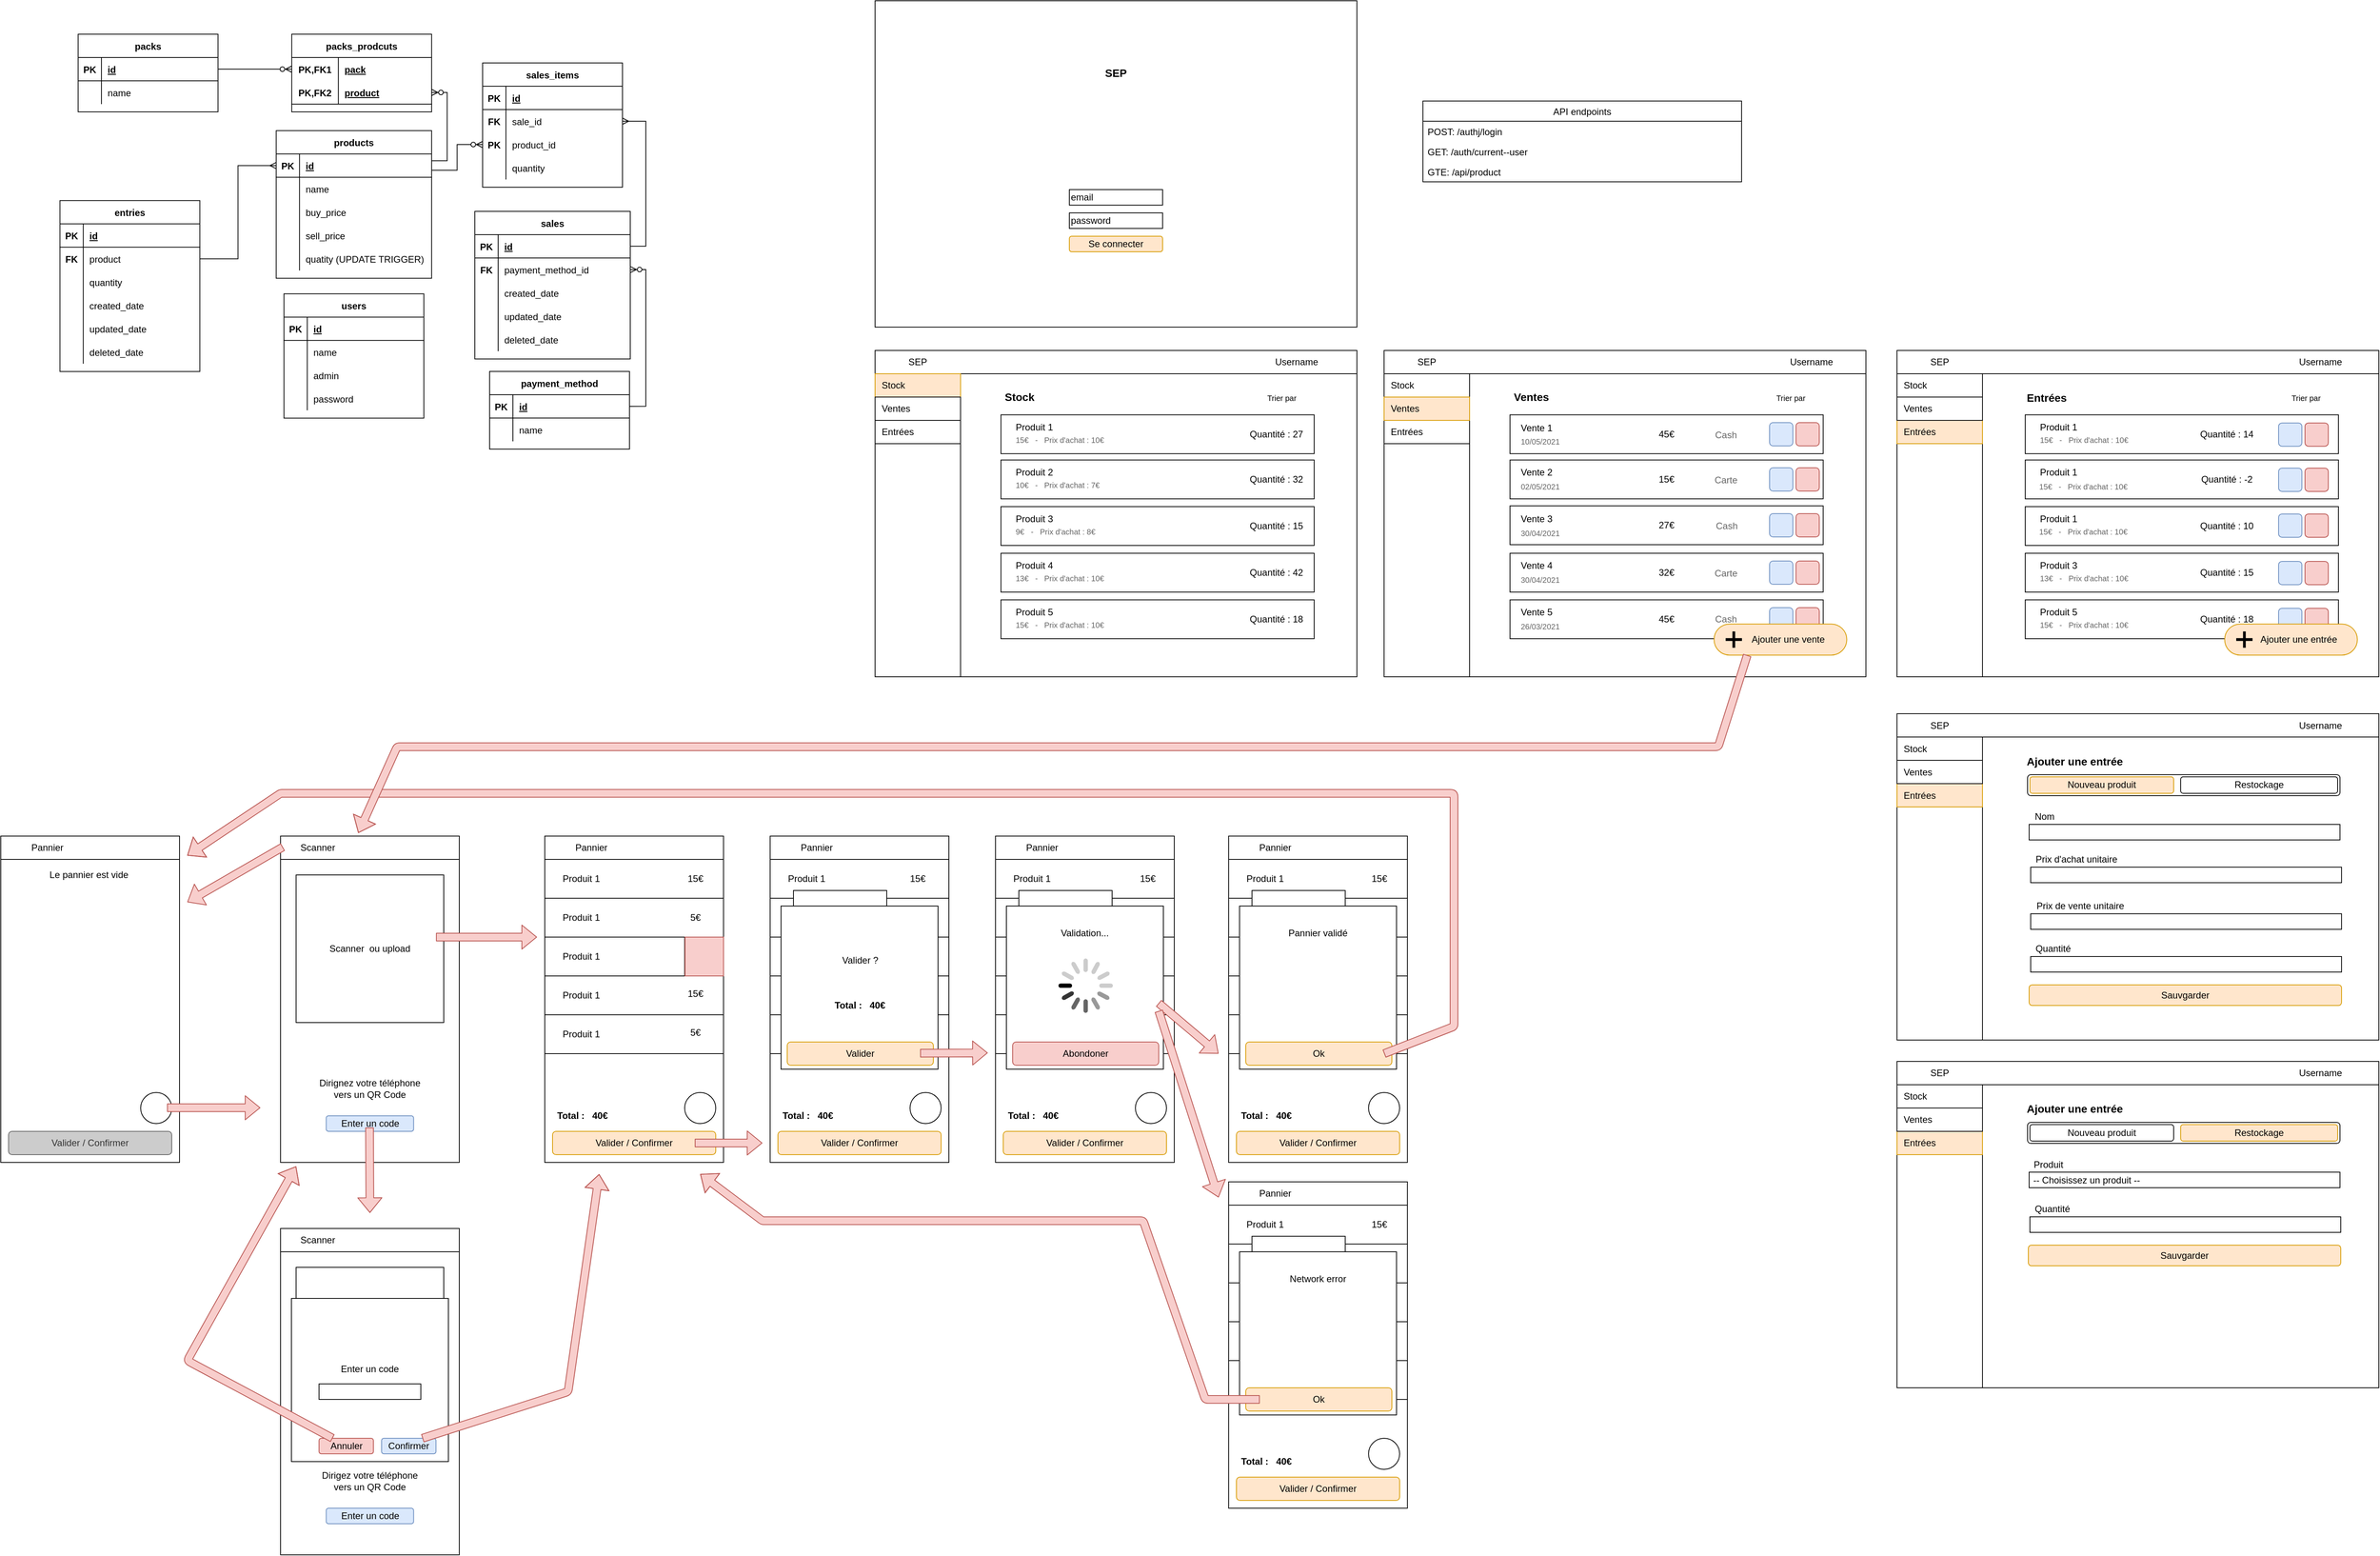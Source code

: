 <mxfile>
    <diagram id="ky6TA1Pmz6TNt99ig_7A" name="Page-1">
        <mxGraphModel dx="2054" dy="4213" grid="1" gridSize="10" guides="1" tooltips="1" connect="1" arrows="1" fold="1" page="1" pageScale="1" pageWidth="850" pageHeight="1100" math="0" shadow="0">
            <root>
                <mxCell id="0"/>
                <mxCell id="1" parent="0"/>
                <mxCell id="urUbboM_1R0ok-0YM-QM-43" value="" style="rounded=0;whiteSpace=wrap;html=1;" parent="1" vertex="1">
                    <mxGeometry x="1790" y="-2780" width="620" height="420" as="geometry"/>
                </mxCell>
                <mxCell id="urUbboM_1R0ok-0YM-QM-33" value="" style="rounded=0;whiteSpace=wrap;html=1;" parent="1" vertex="1">
                    <mxGeometry x="1130" y="-2780" width="620" height="420" as="geometry"/>
                </mxCell>
                <mxCell id="urUbboM_1R0ok-0YM-QM-3" value="" style="rounded=0;whiteSpace=wrap;html=1;" parent="1" vertex="1">
                    <mxGeometry x="475" y="-2780" width="620" height="420" as="geometry"/>
                </mxCell>
                <mxCell id="BqpVgTPgoQ1Rq6-j6qBt-35" value="" style="rounded=0;whiteSpace=wrap;html=1;" parent="1" vertex="1">
                    <mxGeometry x="-290" y="-2155" width="230" height="420" as="geometry"/>
                </mxCell>
                <mxCell id="BqpVgTPgoQ1Rq6-j6qBt-40" value="Scanner&amp;nbsp; ou upload" style="whiteSpace=wrap;html=1;aspect=fixed;" parent="1" vertex="1">
                    <mxGeometry x="-270" y="-2105" width="190" height="190" as="geometry"/>
                </mxCell>
                <mxCell id="BqpVgTPgoQ1Rq6-j6qBt-41" value="Dirignez votre téléphone vers un QR Code " style="text;html=1;strokeColor=none;fillColor=none;align=center;verticalAlign=middle;whiteSpace=wrap;rounded=0;" parent="1" vertex="1">
                    <mxGeometry x="-250" y="-1845" width="150" height="30" as="geometry"/>
                </mxCell>
                <mxCell id="BqpVgTPgoQ1Rq6-j6qBt-42" value="Enter un code" style="rounded=1;whiteSpace=wrap;html=1;fillColor=#dae8fc;strokeColor=#6c8ebf;" parent="1" vertex="1">
                    <mxGeometry x="-231.25" y="-1795" width="112.5" height="20" as="geometry"/>
                </mxCell>
                <mxCell id="BqpVgTPgoQ1Rq6-j6qBt-43" value="" style="rounded=0;whiteSpace=wrap;html=1;" parent="1" vertex="1">
                    <mxGeometry x="-290" y="-1650" width="230" height="420" as="geometry"/>
                </mxCell>
                <mxCell id="BqpVgTPgoQ1Rq6-j6qBt-44" value="" style="rounded=0;whiteSpace=wrap;html=1;align=left;" parent="1" vertex="1">
                    <mxGeometry x="-290" y="-1650" width="230" height="30" as="geometry"/>
                </mxCell>
                <mxCell id="BqpVgTPgoQ1Rq6-j6qBt-46" value="Scanner" style="text;html=1;strokeColor=none;fillColor=none;align=center;verticalAlign=middle;whiteSpace=wrap;rounded=0;" parent="1" vertex="1">
                    <mxGeometry x="-267" y="-1645" width="50" height="20" as="geometry"/>
                </mxCell>
                <mxCell id="BqpVgTPgoQ1Rq6-j6qBt-47" value="Scanner&amp;nbsp; or upload" style="whiteSpace=wrap;html=1;aspect=fixed;" parent="1" vertex="1">
                    <mxGeometry x="-270" y="-1600" width="190" height="190" as="geometry"/>
                </mxCell>
                <mxCell id="BqpVgTPgoQ1Rq6-j6qBt-48" value="Dirigez votre téléphone vers un QR Code " style="text;html=1;strokeColor=none;fillColor=none;align=center;verticalAlign=middle;whiteSpace=wrap;rounded=0;" parent="1" vertex="1">
                    <mxGeometry x="-250" y="-1340" width="150" height="30" as="geometry"/>
                </mxCell>
                <mxCell id="BqpVgTPgoQ1Rq6-j6qBt-49" value="Enter un code" style="rounded=1;whiteSpace=wrap;html=1;fillColor=#dae8fc;strokeColor=#6c8ebf;" parent="1" vertex="1">
                    <mxGeometry x="-231.25" y="-1290" width="112.5" height="20" as="geometry"/>
                </mxCell>
                <mxCell id="BqpVgTPgoQ1Rq6-j6qBt-38" value="" style="shape=image;html=1;verticalAlign=top;verticalLabelPosition=bottom;labelBackgroundColor=#ffffff;imageAspect=0;aspect=fixed;image=https://cdn1.iconfinder.com/data/icons/feather-2/24/chevron-left-128.png" parent="1" vertex="1">
                    <mxGeometry x="-287" y="-1645" width="20" height="20" as="geometry"/>
                </mxCell>
                <mxCell id="BqpVgTPgoQ1Rq6-j6qBt-50" value="&lt;div&gt;Enter un code&lt;/div&gt;&lt;div&gt;&lt;br&gt;&lt;/div&gt;&lt;div&gt;&lt;br&gt;&lt;/div&gt;" style="rounded=0;whiteSpace=wrap;html=1;" parent="1" vertex="1">
                    <mxGeometry x="-276" y="-1560" width="202" height="210" as="geometry"/>
                </mxCell>
                <mxCell id="BqpVgTPgoQ1Rq6-j6qBt-51" value="" style="rounded=0;whiteSpace=wrap;html=1;" parent="1" vertex="1">
                    <mxGeometry x="-240.5" y="-1450" width="131" height="20" as="geometry"/>
                </mxCell>
                <mxCell id="BqpVgTPgoQ1Rq6-j6qBt-52" value="Confirmer" style="rounded=1;whiteSpace=wrap;html=1;fillColor=#dae8fc;strokeColor=#6c8ebf;" parent="1" vertex="1">
                    <mxGeometry x="-160" y="-1380" width="70" height="20" as="geometry"/>
                </mxCell>
                <mxCell id="BqpVgTPgoQ1Rq6-j6qBt-54" value="Annuler" style="rounded=1;whiteSpace=wrap;html=1;fillColor=#f8cecc;strokeColor=#b85450;" parent="1" vertex="1">
                    <mxGeometry x="-240.5" y="-1380" width="70" height="20" as="geometry"/>
                </mxCell>
                <mxCell id="BqpVgTPgoQ1Rq6-j6qBt-55" value="" style="rounded=0;whiteSpace=wrap;html=1;align=left;" parent="1" vertex="1">
                    <mxGeometry x="-290" y="-2155" width="230" height="30" as="geometry"/>
                </mxCell>
                <mxCell id="BqpVgTPgoQ1Rq6-j6qBt-57" value="Scanner" style="text;html=1;strokeColor=none;fillColor=none;align=center;verticalAlign=middle;whiteSpace=wrap;rounded=0;" parent="1" vertex="1">
                    <mxGeometry x="-267" y="-2150" width="50" height="20" as="geometry"/>
                </mxCell>
                <mxCell id="BqpVgTPgoQ1Rq6-j6qBt-58" value="" style="shape=image;html=1;verticalAlign=top;verticalLabelPosition=bottom;labelBackgroundColor=#ffffff;imageAspect=0;aspect=fixed;image=https://cdn1.iconfinder.com/data/icons/feather-2/24/chevron-left-128.png" parent="1" vertex="1">
                    <mxGeometry x="-287" y="-2150" width="20" height="20" as="geometry"/>
                </mxCell>
                <mxCell id="BqpVgTPgoQ1Rq6-j6qBt-59" value="" style="rounded=0;whiteSpace=wrap;html=1;" parent="1" vertex="1">
                    <mxGeometry x="-650" y="-2155" width="230" height="420" as="geometry"/>
                </mxCell>
                <mxCell id="BqpVgTPgoQ1Rq6-j6qBt-63" value="" style="rounded=0;whiteSpace=wrap;html=1;align=left;" parent="1" vertex="1">
                    <mxGeometry x="-650" y="-2155" width="230" height="30" as="geometry"/>
                </mxCell>
                <mxCell id="BqpVgTPgoQ1Rq6-j6qBt-65" value="Pannier" style="text;html=1;strokeColor=none;fillColor=none;align=center;verticalAlign=middle;whiteSpace=wrap;rounded=0;" parent="1" vertex="1">
                    <mxGeometry x="-615" y="-2150" width="50" height="20" as="geometry"/>
                </mxCell>
                <mxCell id="BqpVgTPgoQ1Rq6-j6qBt-67" value="Le pannier est vide" style="text;html=1;strokeColor=none;fillColor=none;align=center;verticalAlign=middle;whiteSpace=wrap;rounded=0;" parent="1" vertex="1">
                    <mxGeometry x="-593.75" y="-2115" width="115" height="20" as="geometry"/>
                </mxCell>
                <mxCell id="BqpVgTPgoQ1Rq6-j6qBt-72" value="" style="rounded=0;whiteSpace=wrap;html=1;" parent="1" vertex="1">
                    <mxGeometry x="50" y="-2155" width="230" height="420" as="geometry"/>
                </mxCell>
                <mxCell id="BqpVgTPgoQ1Rq6-j6qBt-77" value="" style="ellipse;whiteSpace=wrap;html=1;aspect=fixed;" parent="1" vertex="1">
                    <mxGeometry x="230" y="-1825" width="40" height="40" as="geometry"/>
                </mxCell>
                <mxCell id="BqpVgTPgoQ1Rq6-j6qBt-78" value="" style="shape=image;html=1;verticalAlign=top;verticalLabelPosition=bottom;labelBackgroundColor=#ffffff;imageAspect=0;aspect=fixed;image=https://cdn1.iconfinder.com/data/icons/heroicons-solid/20/qrcode-128.png" parent="1" vertex="1">
                    <mxGeometry x="236" y="-1819" width="28" height="28" as="geometry"/>
                </mxCell>
                <mxCell id="BqpVgTPgoQ1Rq6-j6qBt-79" value="" style="rounded=0;whiteSpace=wrap;html=1;" parent="1" vertex="1">
                    <mxGeometry x="50" y="-2125" width="230" height="50" as="geometry"/>
                </mxCell>
                <mxCell id="BqpVgTPgoQ1Rq6-j6qBt-81" value="Produit 1" style="text;html=1;strokeColor=none;fillColor=none;align=center;verticalAlign=middle;whiteSpace=wrap;rounded=0;" parent="1" vertex="1">
                    <mxGeometry x="64" y="-2110" width="66" height="20" as="geometry"/>
                </mxCell>
                <mxCell id="BqpVgTPgoQ1Rq6-j6qBt-88" value="" style="rounded=0;whiteSpace=wrap;html=1;" parent="1" vertex="1">
                    <mxGeometry x="50" y="-2075" width="230" height="50" as="geometry"/>
                </mxCell>
                <mxCell id="BqpVgTPgoQ1Rq6-j6qBt-89" value="Produit 1" style="text;html=1;strokeColor=none;fillColor=none;align=center;verticalAlign=middle;whiteSpace=wrap;rounded=0;" parent="1" vertex="1">
                    <mxGeometry x="64" y="-2060" width="66" height="20" as="geometry"/>
                </mxCell>
                <mxCell id="BqpVgTPgoQ1Rq6-j6qBt-90" value="" style="rounded=0;whiteSpace=wrap;html=1;" parent="1" vertex="1">
                    <mxGeometry x="50" y="-2025" width="180" height="50" as="geometry"/>
                </mxCell>
                <mxCell id="BqpVgTPgoQ1Rq6-j6qBt-91" value="Produit 1" style="text;html=1;strokeColor=none;fillColor=none;align=center;verticalAlign=middle;whiteSpace=wrap;rounded=0;" parent="1" vertex="1">
                    <mxGeometry x="64" y="-2010" width="66" height="20" as="geometry"/>
                </mxCell>
                <mxCell id="BqpVgTPgoQ1Rq6-j6qBt-92" value="" style="rounded=0;whiteSpace=wrap;html=1;" parent="1" vertex="1">
                    <mxGeometry x="50" y="-1975" width="230" height="50" as="geometry"/>
                </mxCell>
                <mxCell id="BqpVgTPgoQ1Rq6-j6qBt-93" value="Produit 1" style="text;html=1;strokeColor=none;fillColor=none;align=center;verticalAlign=middle;whiteSpace=wrap;rounded=0;" parent="1" vertex="1">
                    <mxGeometry x="64" y="-1960" width="66" height="20" as="geometry"/>
                </mxCell>
                <mxCell id="BqpVgTPgoQ1Rq6-j6qBt-94" value="" style="rounded=0;whiteSpace=wrap;html=1;" parent="1" vertex="1">
                    <mxGeometry x="50" y="-1925" width="230" height="50" as="geometry"/>
                </mxCell>
                <mxCell id="BqpVgTPgoQ1Rq6-j6qBt-95" value="Produit 1" style="text;html=1;strokeColor=none;fillColor=none;align=center;verticalAlign=middle;whiteSpace=wrap;rounded=0;" parent="1" vertex="1">
                    <mxGeometry x="64" y="-1910" width="66" height="20" as="geometry"/>
                </mxCell>
                <mxCell id="BqpVgTPgoQ1Rq6-j6qBt-97" value="Valider / Confirmer" style="rounded=1;whiteSpace=wrap;html=1;fillColor=#ffe6cc;strokeColor=#d79b00;" parent="1" vertex="1">
                    <mxGeometry x="60" y="-1775" width="210" height="30" as="geometry"/>
                </mxCell>
                <mxCell id="BqpVgTPgoQ1Rq6-j6qBt-98" value="" style="rounded=0;whiteSpace=wrap;html=1;" parent="1" vertex="1">
                    <mxGeometry x="340" y="-2155" width="230" height="420" as="geometry"/>
                </mxCell>
                <mxCell id="BqpVgTPgoQ1Rq6-j6qBt-102" value="" style="ellipse;whiteSpace=wrap;html=1;aspect=fixed;" parent="1" vertex="1">
                    <mxGeometry x="520" y="-1825" width="40" height="40" as="geometry"/>
                </mxCell>
                <mxCell id="BqpVgTPgoQ1Rq6-j6qBt-103" value="" style="shape=image;html=1;verticalAlign=top;verticalLabelPosition=bottom;labelBackgroundColor=#ffffff;imageAspect=0;aspect=fixed;image=https://cdn1.iconfinder.com/data/icons/heroicons-solid/20/qrcode-128.png" parent="1" vertex="1">
                    <mxGeometry x="526" y="-1819" width="28" height="28" as="geometry"/>
                </mxCell>
                <mxCell id="BqpVgTPgoQ1Rq6-j6qBt-104" value="" style="rounded=0;whiteSpace=wrap;html=1;" parent="1" vertex="1">
                    <mxGeometry x="340" y="-2125" width="230" height="50" as="geometry"/>
                </mxCell>
                <mxCell id="BqpVgTPgoQ1Rq6-j6qBt-105" value="Produit 1" style="text;html=1;strokeColor=none;fillColor=none;align=center;verticalAlign=middle;whiteSpace=wrap;rounded=0;" parent="1" vertex="1">
                    <mxGeometry x="354" y="-2110" width="66" height="20" as="geometry"/>
                </mxCell>
                <mxCell id="BqpVgTPgoQ1Rq6-j6qBt-106" value="" style="rounded=0;whiteSpace=wrap;html=1;" parent="1" vertex="1">
                    <mxGeometry x="340" y="-2075" width="230" height="50" as="geometry"/>
                </mxCell>
                <mxCell id="BqpVgTPgoQ1Rq6-j6qBt-107" value="Produit 1" style="text;html=1;strokeColor=none;fillColor=none;align=center;verticalAlign=middle;whiteSpace=wrap;rounded=0;" parent="1" vertex="1">
                    <mxGeometry x="354" y="-2060" width="66" height="20" as="geometry"/>
                </mxCell>
                <mxCell id="BqpVgTPgoQ1Rq6-j6qBt-108" value="" style="rounded=0;whiteSpace=wrap;html=1;" parent="1" vertex="1">
                    <mxGeometry x="340" y="-2025" width="230" height="50" as="geometry"/>
                </mxCell>
                <mxCell id="BqpVgTPgoQ1Rq6-j6qBt-109" value="Produit 1" style="text;html=1;strokeColor=none;fillColor=none;align=center;verticalAlign=middle;whiteSpace=wrap;rounded=0;" parent="1" vertex="1">
                    <mxGeometry x="354" y="-2010" width="66" height="20" as="geometry"/>
                </mxCell>
                <mxCell id="BqpVgTPgoQ1Rq6-j6qBt-110" value="" style="rounded=0;whiteSpace=wrap;html=1;" parent="1" vertex="1">
                    <mxGeometry x="340" y="-1975" width="230" height="50" as="geometry"/>
                </mxCell>
                <mxCell id="BqpVgTPgoQ1Rq6-j6qBt-111" value="Produit 1" style="text;html=1;strokeColor=none;fillColor=none;align=center;verticalAlign=middle;whiteSpace=wrap;rounded=0;" parent="1" vertex="1">
                    <mxGeometry x="354" y="-1960" width="66" height="20" as="geometry"/>
                </mxCell>
                <mxCell id="BqpVgTPgoQ1Rq6-j6qBt-112" value="" style="rounded=0;whiteSpace=wrap;html=1;" parent="1" vertex="1">
                    <mxGeometry x="340" y="-1925" width="230" height="50" as="geometry"/>
                </mxCell>
                <mxCell id="BqpVgTPgoQ1Rq6-j6qBt-113" value="Produit 1" style="text;html=1;strokeColor=none;fillColor=none;align=center;verticalAlign=middle;whiteSpace=wrap;rounded=0;" parent="1" vertex="1">
                    <mxGeometry x="354" y="-1910" width="66" height="20" as="geometry"/>
                </mxCell>
                <mxCell id="BqpVgTPgoQ1Rq6-j6qBt-114" value="Valider / Confirmer" style="rounded=1;whiteSpace=wrap;html=1;fillColor=#ffe6cc;strokeColor=#d79b00;" parent="1" vertex="1">
                    <mxGeometry x="350" y="-1775" width="210" height="30" as="geometry"/>
                </mxCell>
                <mxCell id="BqpVgTPgoQ1Rq6-j6qBt-115" value="" style="rounded=0;whiteSpace=wrap;html=1;" parent="1" vertex="1">
                    <mxGeometry x="370" y="-2085" width="120" height="60" as="geometry"/>
                </mxCell>
                <mxCell id="BqpVgTPgoQ1Rq6-j6qBt-116" value="" style="rounded=0;whiteSpace=wrap;html=1;" parent="1" vertex="1">
                    <mxGeometry x="354" y="-2065" width="202" height="210" as="geometry"/>
                </mxCell>
                <mxCell id="BqpVgTPgoQ1Rq6-j6qBt-117" value="Valider ?" style="text;html=1;strokeColor=none;fillColor=none;align=center;verticalAlign=middle;whiteSpace=wrap;rounded=0;" parent="1" vertex="1">
                    <mxGeometry x="401" y="-2005" width="110" height="20" as="geometry"/>
                </mxCell>
                <mxCell id="BqpVgTPgoQ1Rq6-j6qBt-119" value="Valider" style="rounded=1;whiteSpace=wrap;html=1;fillColor=#ffe6cc;strokeColor=#d79b00;" parent="1" vertex="1">
                    <mxGeometry x="362" y="-1890" width="188" height="30" as="geometry"/>
                </mxCell>
                <mxCell id="BqpVgTPgoQ1Rq6-j6qBt-120" value="" style="rounded=0;whiteSpace=wrap;html=1;fillColor=#f8cecc;strokeColor=#b85450;" parent="1" vertex="1">
                    <mxGeometry x="230.5" y="-2025" width="49.5" height="50" as="geometry"/>
                </mxCell>
                <mxCell id="BqpVgTPgoQ1Rq6-j6qBt-121" value="" style="shape=image;html=1;verticalAlign=top;verticalLabelPosition=bottom;labelBackgroundColor=#ffffff;imageAspect=0;aspect=fixed;image=https://cdn2.iconfinder.com/data/icons/app-user-interface-6/48/Trash-128.png" parent="1" vertex="1">
                    <mxGeometry x="240" y="-2015" width="30" height="30" as="geometry"/>
                </mxCell>
                <mxCell id="BqpVgTPgoQ1Rq6-j6qBt-122" value="" style="ellipse;whiteSpace=wrap;html=1;aspect=fixed;" parent="1" vertex="1">
                    <mxGeometry x="-470" y="-1825" width="40" height="40" as="geometry"/>
                </mxCell>
                <mxCell id="BqpVgTPgoQ1Rq6-j6qBt-123" value="" style="shape=image;html=1;verticalAlign=top;verticalLabelPosition=bottom;labelBackgroundColor=#ffffff;imageAspect=0;aspect=fixed;image=https://cdn1.iconfinder.com/data/icons/heroicons-solid/20/qrcode-128.png" parent="1" vertex="1">
                    <mxGeometry x="-464" y="-1819" width="28" height="28" as="geometry"/>
                </mxCell>
                <mxCell id="BqpVgTPgoQ1Rq6-j6qBt-124" value="Valider / Confirmer" style="rounded=1;whiteSpace=wrap;html=1;strokeColor=#666666;fontColor=#333333;fillColor=#CCCCCC;" parent="1" vertex="1">
                    <mxGeometry x="-640" y="-1775" width="210" height="30" as="geometry"/>
                </mxCell>
                <mxCell id="BqpVgTPgoQ1Rq6-j6qBt-125" value="" style="shape=flexArrow;endArrow=classic;html=1;fillColor=#f8cecc;strokeColor=#b85450;" parent="1" edge="1">
                    <mxGeometry width="50" height="50" relative="1" as="geometry">
                        <mxPoint x="-436" y="-1805.34" as="sourcePoint"/>
                        <mxPoint x="-316" y="-1805.34" as="targetPoint"/>
                    </mxGeometry>
                </mxCell>
                <mxCell id="BqpVgTPgoQ1Rq6-j6qBt-126" value="" style="shape=flexArrow;endArrow=classic;html=1;fillColor=#f8cecc;strokeColor=#b85450;" parent="1" edge="1">
                    <mxGeometry width="50" height="50" relative="1" as="geometry">
                        <mxPoint x="-175.5" y="-1780" as="sourcePoint"/>
                        <mxPoint x="-175" y="-1670" as="targetPoint"/>
                    </mxGeometry>
                </mxCell>
                <mxCell id="BqpVgTPgoQ1Rq6-j6qBt-128" value="" style="shape=flexArrow;endArrow=classic;html=1;fillColor=#f8cecc;strokeColor=#b85450;exitX=0.25;exitY=0;exitDx=0;exitDy=0;" parent="1" source="BqpVgTPgoQ1Rq6-j6qBt-54" edge="1">
                    <mxGeometry width="50" height="50" relative="1" as="geometry">
                        <mxPoint x="-310" y="-1380" as="sourcePoint"/>
                        <mxPoint x="-270" y="-1730" as="targetPoint"/>
                        <Array as="points">
                            <mxPoint x="-410" y="-1480"/>
                        </Array>
                    </mxGeometry>
                </mxCell>
                <mxCell id="BqpVgTPgoQ1Rq6-j6qBt-129" value="" style="shape=flexArrow;endArrow=classic;html=1;fillColor=#f8cecc;strokeColor=#b85450;exitX=0.75;exitY=0;exitDx=0;exitDy=0;" parent="1" source="BqpVgTPgoQ1Rq6-j6qBt-52" edge="1">
                    <mxGeometry width="50" height="50" relative="1" as="geometry">
                        <mxPoint x="170" y="-1520" as="sourcePoint"/>
                        <mxPoint x="120" y="-1720" as="targetPoint"/>
                        <Array as="points">
                            <mxPoint x="80" y="-1440"/>
                        </Array>
                    </mxGeometry>
                </mxCell>
                <mxCell id="BqpVgTPgoQ1Rq6-j6qBt-130" value="" style="shape=flexArrow;endArrow=classic;html=1;fillColor=#f8cecc;strokeColor=#b85450;" parent="1" edge="1">
                    <mxGeometry width="50" height="50" relative="1" as="geometry">
                        <mxPoint x="-90" y="-2025" as="sourcePoint"/>
                        <mxPoint x="40" y="-2025" as="targetPoint"/>
                    </mxGeometry>
                </mxCell>
                <mxCell id="BqpVgTPgoQ1Rq6-j6qBt-131" value="" style="shape=flexArrow;endArrow=classic;html=1;fillColor=#f8cecc;strokeColor=#b85450;" parent="1" edge="1">
                    <mxGeometry width="50" height="50" relative="1" as="geometry">
                        <mxPoint x="-287" y="-2141" as="sourcePoint"/>
                        <mxPoint x="-410" y="-2070" as="targetPoint"/>
                    </mxGeometry>
                </mxCell>
                <mxCell id="BqpVgTPgoQ1Rq6-j6qBt-132" value="" style="rounded=0;whiteSpace=wrap;html=1;" parent="1" vertex="1">
                    <mxGeometry x="630" y="-2155" width="230" height="420" as="geometry"/>
                </mxCell>
                <mxCell id="BqpVgTPgoQ1Rq6-j6qBt-136" value="" style="ellipse;whiteSpace=wrap;html=1;aspect=fixed;" parent="1" vertex="1">
                    <mxGeometry x="810" y="-1825" width="40" height="40" as="geometry"/>
                </mxCell>
                <mxCell id="BqpVgTPgoQ1Rq6-j6qBt-137" value="" style="shape=image;html=1;verticalAlign=top;verticalLabelPosition=bottom;labelBackgroundColor=#ffffff;imageAspect=0;aspect=fixed;image=https://cdn1.iconfinder.com/data/icons/heroicons-solid/20/qrcode-128.png" parent="1" vertex="1">
                    <mxGeometry x="816" y="-1819" width="28" height="28" as="geometry"/>
                </mxCell>
                <mxCell id="BqpVgTPgoQ1Rq6-j6qBt-138" value="" style="rounded=0;whiteSpace=wrap;html=1;" parent="1" vertex="1">
                    <mxGeometry x="630" y="-2125" width="230" height="50" as="geometry"/>
                </mxCell>
                <mxCell id="BqpVgTPgoQ1Rq6-j6qBt-139" value="Produit 1" style="text;html=1;strokeColor=none;fillColor=none;align=center;verticalAlign=middle;whiteSpace=wrap;rounded=0;" parent="1" vertex="1">
                    <mxGeometry x="644" y="-2110" width="66" height="20" as="geometry"/>
                </mxCell>
                <mxCell id="BqpVgTPgoQ1Rq6-j6qBt-140" value="" style="rounded=0;whiteSpace=wrap;html=1;" parent="1" vertex="1">
                    <mxGeometry x="630" y="-2075" width="230" height="50" as="geometry"/>
                </mxCell>
                <mxCell id="BqpVgTPgoQ1Rq6-j6qBt-141" value="Produit 1" style="text;html=1;strokeColor=none;fillColor=none;align=center;verticalAlign=middle;whiteSpace=wrap;rounded=0;" parent="1" vertex="1">
                    <mxGeometry x="644" y="-2060" width="66" height="20" as="geometry"/>
                </mxCell>
                <mxCell id="BqpVgTPgoQ1Rq6-j6qBt-142" value="" style="rounded=0;whiteSpace=wrap;html=1;" parent="1" vertex="1">
                    <mxGeometry x="630" y="-2025" width="230" height="50" as="geometry"/>
                </mxCell>
                <mxCell id="BqpVgTPgoQ1Rq6-j6qBt-143" value="Produit 1" style="text;html=1;strokeColor=none;fillColor=none;align=center;verticalAlign=middle;whiteSpace=wrap;rounded=0;" parent="1" vertex="1">
                    <mxGeometry x="644" y="-2010" width="66" height="20" as="geometry"/>
                </mxCell>
                <mxCell id="BqpVgTPgoQ1Rq6-j6qBt-144" value="" style="rounded=0;whiteSpace=wrap;html=1;" parent="1" vertex="1">
                    <mxGeometry x="630" y="-1975" width="230" height="50" as="geometry"/>
                </mxCell>
                <mxCell id="BqpVgTPgoQ1Rq6-j6qBt-145" value="Produit 1" style="text;html=1;strokeColor=none;fillColor=none;align=center;verticalAlign=middle;whiteSpace=wrap;rounded=0;" parent="1" vertex="1">
                    <mxGeometry x="644" y="-1960" width="66" height="20" as="geometry"/>
                </mxCell>
                <mxCell id="BqpVgTPgoQ1Rq6-j6qBt-146" value="" style="rounded=0;whiteSpace=wrap;html=1;" parent="1" vertex="1">
                    <mxGeometry x="630" y="-1925" width="230" height="50" as="geometry"/>
                </mxCell>
                <mxCell id="BqpVgTPgoQ1Rq6-j6qBt-147" value="Produit 1" style="text;html=1;strokeColor=none;fillColor=none;align=center;verticalAlign=middle;whiteSpace=wrap;rounded=0;" parent="1" vertex="1">
                    <mxGeometry x="644" y="-1910" width="66" height="20" as="geometry"/>
                </mxCell>
                <mxCell id="BqpVgTPgoQ1Rq6-j6qBt-148" value="Valider / Confirmer" style="rounded=1;whiteSpace=wrap;html=1;fillColor=#ffe6cc;strokeColor=#d79b00;" parent="1" vertex="1">
                    <mxGeometry x="640" y="-1775" width="210" height="30" as="geometry"/>
                </mxCell>
                <mxCell id="BqpVgTPgoQ1Rq6-j6qBt-149" value="" style="rounded=0;whiteSpace=wrap;html=1;" parent="1" vertex="1">
                    <mxGeometry x="660" y="-2085" width="120" height="60" as="geometry"/>
                </mxCell>
                <mxCell id="BqpVgTPgoQ1Rq6-j6qBt-150" value="" style="rounded=0;whiteSpace=wrap;html=1;" parent="1" vertex="1">
                    <mxGeometry x="644" y="-2065" width="202" height="210" as="geometry"/>
                </mxCell>
                <mxCell id="BqpVgTPgoQ1Rq6-j6qBt-151" value="Validation..." style="text;html=1;strokeColor=none;fillColor=none;align=center;verticalAlign=middle;whiteSpace=wrap;rounded=0;" parent="1" vertex="1">
                    <mxGeometry x="690" y="-2040" width="110" height="20" as="geometry"/>
                </mxCell>
                <mxCell id="BqpVgTPgoQ1Rq6-j6qBt-153" value="Abondoner" style="rounded=1;whiteSpace=wrap;html=1;fillColor=#f8cecc;strokeColor=#b85450;" parent="1" vertex="1">
                    <mxGeometry x="652" y="-1890" width="188" height="30" as="geometry"/>
                </mxCell>
                <mxCell id="BqpVgTPgoQ1Rq6-j6qBt-154" value="" style="rounded=0;whiteSpace=wrap;html=1;" parent="1" vertex="1">
                    <mxGeometry x="930" y="-2155" width="230" height="420" as="geometry"/>
                </mxCell>
                <mxCell id="BqpVgTPgoQ1Rq6-j6qBt-158" value="" style="ellipse;whiteSpace=wrap;html=1;aspect=fixed;" parent="1" vertex="1">
                    <mxGeometry x="1110" y="-1825" width="40" height="40" as="geometry"/>
                </mxCell>
                <mxCell id="BqpVgTPgoQ1Rq6-j6qBt-159" value="" style="shape=image;html=1;verticalAlign=top;verticalLabelPosition=bottom;labelBackgroundColor=#ffffff;imageAspect=0;aspect=fixed;image=https://cdn1.iconfinder.com/data/icons/heroicons-solid/20/qrcode-128.png" parent="1" vertex="1">
                    <mxGeometry x="1116" y="-1819" width="28" height="28" as="geometry"/>
                </mxCell>
                <mxCell id="BqpVgTPgoQ1Rq6-j6qBt-160" value="" style="rounded=0;whiteSpace=wrap;html=1;" parent="1" vertex="1">
                    <mxGeometry x="930" y="-2125" width="230" height="50" as="geometry"/>
                </mxCell>
                <mxCell id="BqpVgTPgoQ1Rq6-j6qBt-161" value="Produit 1" style="text;html=1;strokeColor=none;fillColor=none;align=center;verticalAlign=middle;whiteSpace=wrap;rounded=0;" parent="1" vertex="1">
                    <mxGeometry x="944" y="-2110" width="66" height="20" as="geometry"/>
                </mxCell>
                <mxCell id="BqpVgTPgoQ1Rq6-j6qBt-162" value="" style="rounded=0;whiteSpace=wrap;html=1;" parent="1" vertex="1">
                    <mxGeometry x="930" y="-2075" width="230" height="50" as="geometry"/>
                </mxCell>
                <mxCell id="BqpVgTPgoQ1Rq6-j6qBt-163" value="Produit 1" style="text;html=1;strokeColor=none;fillColor=none;align=center;verticalAlign=middle;whiteSpace=wrap;rounded=0;" parent="1" vertex="1">
                    <mxGeometry x="944" y="-2060" width="66" height="20" as="geometry"/>
                </mxCell>
                <mxCell id="BqpVgTPgoQ1Rq6-j6qBt-164" value="" style="rounded=0;whiteSpace=wrap;html=1;" parent="1" vertex="1">
                    <mxGeometry x="930" y="-2025" width="230" height="50" as="geometry"/>
                </mxCell>
                <mxCell id="BqpVgTPgoQ1Rq6-j6qBt-165" value="Produit 1" style="text;html=1;strokeColor=none;fillColor=none;align=center;verticalAlign=middle;whiteSpace=wrap;rounded=0;" parent="1" vertex="1">
                    <mxGeometry x="944" y="-2010" width="66" height="20" as="geometry"/>
                </mxCell>
                <mxCell id="BqpVgTPgoQ1Rq6-j6qBt-166" value="" style="rounded=0;whiteSpace=wrap;html=1;" parent="1" vertex="1">
                    <mxGeometry x="930" y="-1975" width="230" height="50" as="geometry"/>
                </mxCell>
                <mxCell id="BqpVgTPgoQ1Rq6-j6qBt-167" value="Produit 1" style="text;html=1;strokeColor=none;fillColor=none;align=center;verticalAlign=middle;whiteSpace=wrap;rounded=0;" parent="1" vertex="1">
                    <mxGeometry x="944" y="-1960" width="66" height="20" as="geometry"/>
                </mxCell>
                <mxCell id="BqpVgTPgoQ1Rq6-j6qBt-168" value="" style="rounded=0;whiteSpace=wrap;html=1;" parent="1" vertex="1">
                    <mxGeometry x="930" y="-1925" width="230" height="50" as="geometry"/>
                </mxCell>
                <mxCell id="BqpVgTPgoQ1Rq6-j6qBt-169" value="Produit 1" style="text;html=1;strokeColor=none;fillColor=none;align=center;verticalAlign=middle;whiteSpace=wrap;rounded=0;" parent="1" vertex="1">
                    <mxGeometry x="944" y="-1910" width="66" height="20" as="geometry"/>
                </mxCell>
                <mxCell id="BqpVgTPgoQ1Rq6-j6qBt-170" value="Valider / Confirmer" style="rounded=1;whiteSpace=wrap;html=1;fillColor=#ffe6cc;strokeColor=#d79b00;" parent="1" vertex="1">
                    <mxGeometry x="940" y="-1775" width="210" height="30" as="geometry"/>
                </mxCell>
                <mxCell id="BqpVgTPgoQ1Rq6-j6qBt-171" value="" style="rounded=0;whiteSpace=wrap;html=1;" parent="1" vertex="1">
                    <mxGeometry x="960" y="-2085" width="120" height="60" as="geometry"/>
                </mxCell>
                <mxCell id="BqpVgTPgoQ1Rq6-j6qBt-172" value="" style="rounded=0;whiteSpace=wrap;html=1;" parent="1" vertex="1">
                    <mxGeometry x="944" y="-2065" width="202" height="210" as="geometry"/>
                </mxCell>
                <mxCell id="BqpVgTPgoQ1Rq6-j6qBt-173" value="Pannier validé" style="text;html=1;strokeColor=none;fillColor=none;align=center;verticalAlign=middle;whiteSpace=wrap;rounded=0;" parent="1" vertex="1">
                    <mxGeometry x="990" y="-2040" width="110" height="20" as="geometry"/>
                </mxCell>
                <mxCell id="BqpVgTPgoQ1Rq6-j6qBt-174" value="" style="shape=image;html=1;verticalAlign=top;verticalLabelPosition=bottom;labelBackgroundColor=#ffffff;imageAspect=0;aspect=fixed;image=https://cdn2.iconfinder.com/data/icons/greenline/512/check-128.png" parent="1" vertex="1">
                    <mxGeometry x="1008" y="-1997.5" width="75" height="75" as="geometry"/>
                </mxCell>
                <mxCell id="BqpVgTPgoQ1Rq6-j6qBt-175" value="Ok" style="rounded=1;whiteSpace=wrap;html=1;fillColor=#ffe6cc;strokeColor=#d79b00;" parent="1" vertex="1">
                    <mxGeometry x="952" y="-1890" width="188" height="30" as="geometry"/>
                </mxCell>
                <mxCell id="BqpVgTPgoQ1Rq6-j6qBt-176" value="" style="html=1;verticalLabelPosition=bottom;labelBackgroundColor=#ffffff;verticalAlign=top;shadow=0;dashed=0;strokeWidth=2;shape=mxgraph.ios7.misc.loading_circle;fillColor=#CCCCCC;" parent="1" vertex="1">
                    <mxGeometry x="711" y="-1997.5" width="70" height="70" as="geometry"/>
                </mxCell>
                <mxCell id="BqpVgTPgoQ1Rq6-j6qBt-177" value="" style="shape=flexArrow;endArrow=classic;html=1;fillColor=#f8cecc;strokeColor=#b85450;" parent="1" edge="1">
                    <mxGeometry width="50" height="50" relative="1" as="geometry">
                        <mxPoint x="243" y="-1760.0" as="sourcePoint"/>
                        <mxPoint x="330" y="-1760" as="targetPoint"/>
                    </mxGeometry>
                </mxCell>
                <mxCell id="BqpVgTPgoQ1Rq6-j6qBt-179" value="" style="shape=flexArrow;endArrow=classic;html=1;fillColor=#f8cecc;strokeColor=#b85450;" parent="1" edge="1">
                    <mxGeometry width="50" height="50" relative="1" as="geometry">
                        <mxPoint x="533" y="-1875.59" as="sourcePoint"/>
                        <mxPoint x="620" y="-1876" as="targetPoint"/>
                    </mxGeometry>
                </mxCell>
                <mxCell id="BqpVgTPgoQ1Rq6-j6qBt-180" value="" style="shape=flexArrow;endArrow=classic;html=1;fillColor=#f8cecc;strokeColor=#b85450;exitX=0.97;exitY=0.595;exitDx=0;exitDy=0;exitPerimeter=0;" parent="1" source="BqpVgTPgoQ1Rq6-j6qBt-150" edge="1">
                    <mxGeometry width="50" height="50" relative="1" as="geometry">
                        <mxPoint x="830" y="-1874.59" as="sourcePoint"/>
                        <mxPoint x="917.0" y="-1875" as="targetPoint"/>
                    </mxGeometry>
                </mxCell>
                <mxCell id="BqpVgTPgoQ1Rq6-j6qBt-196" value="" style="shape=flexArrow;endArrow=classic;html=1;fillColor=#f8cecc;strokeColor=#b85450;" parent="1" edge="1">
                    <mxGeometry width="50" height="50" relative="1" as="geometry">
                        <mxPoint x="1130" y="-1875" as="sourcePoint"/>
                        <mxPoint x="-410" y="-2130" as="targetPoint"/>
                        <Array as="points">
                            <mxPoint x="1220" y="-1910"/>
                            <mxPoint x="1220" y="-2210"/>
                            <mxPoint x="-290" y="-2210"/>
                        </Array>
                    </mxGeometry>
                </mxCell>
                <mxCell id="BqpVgTPgoQ1Rq6-j6qBt-222" value="" style="rounded=0;whiteSpace=wrap;html=1;" parent="1" vertex="1">
                    <mxGeometry x="930" y="-1710" width="230" height="420" as="geometry"/>
                </mxCell>
                <mxCell id="BqpVgTPgoQ1Rq6-j6qBt-226" value="" style="ellipse;whiteSpace=wrap;html=1;aspect=fixed;" parent="1" vertex="1">
                    <mxGeometry x="1110" y="-1380" width="40" height="40" as="geometry"/>
                </mxCell>
                <mxCell id="BqpVgTPgoQ1Rq6-j6qBt-227" value="" style="shape=image;html=1;verticalAlign=top;verticalLabelPosition=bottom;labelBackgroundColor=#ffffff;imageAspect=0;aspect=fixed;image=https://cdn1.iconfinder.com/data/icons/heroicons-solid/20/qrcode-128.png" parent="1" vertex="1">
                    <mxGeometry x="1116" y="-1374" width="28" height="28" as="geometry"/>
                </mxCell>
                <mxCell id="BqpVgTPgoQ1Rq6-j6qBt-228" value="" style="rounded=0;whiteSpace=wrap;html=1;" parent="1" vertex="1">
                    <mxGeometry x="930" y="-1680" width="230" height="50" as="geometry"/>
                </mxCell>
                <mxCell id="BqpVgTPgoQ1Rq6-j6qBt-229" value="Produit 1" style="text;html=1;strokeColor=none;fillColor=none;align=center;verticalAlign=middle;whiteSpace=wrap;rounded=0;" parent="1" vertex="1">
                    <mxGeometry x="944" y="-1665" width="66" height="20" as="geometry"/>
                </mxCell>
                <mxCell id="BqpVgTPgoQ1Rq6-j6qBt-230" value="" style="rounded=0;whiteSpace=wrap;html=1;" parent="1" vertex="1">
                    <mxGeometry x="930" y="-1630" width="230" height="50" as="geometry"/>
                </mxCell>
                <mxCell id="BqpVgTPgoQ1Rq6-j6qBt-231" value="Produit 1" style="text;html=1;strokeColor=none;fillColor=none;align=center;verticalAlign=middle;whiteSpace=wrap;rounded=0;" parent="1" vertex="1">
                    <mxGeometry x="944" y="-1615" width="66" height="20" as="geometry"/>
                </mxCell>
                <mxCell id="BqpVgTPgoQ1Rq6-j6qBt-232" value="" style="rounded=0;whiteSpace=wrap;html=1;" parent="1" vertex="1">
                    <mxGeometry x="930" y="-1580" width="230" height="50" as="geometry"/>
                </mxCell>
                <mxCell id="BqpVgTPgoQ1Rq6-j6qBt-233" value="Produit 1" style="text;html=1;strokeColor=none;fillColor=none;align=center;verticalAlign=middle;whiteSpace=wrap;rounded=0;" parent="1" vertex="1">
                    <mxGeometry x="944" y="-1565" width="66" height="20" as="geometry"/>
                </mxCell>
                <mxCell id="BqpVgTPgoQ1Rq6-j6qBt-234" value="" style="rounded=0;whiteSpace=wrap;html=1;" parent="1" vertex="1">
                    <mxGeometry x="930" y="-1530" width="230" height="50" as="geometry"/>
                </mxCell>
                <mxCell id="BqpVgTPgoQ1Rq6-j6qBt-235" value="Produit 1" style="text;html=1;strokeColor=none;fillColor=none;align=center;verticalAlign=middle;whiteSpace=wrap;rounded=0;" parent="1" vertex="1">
                    <mxGeometry x="944" y="-1515" width="66" height="20" as="geometry"/>
                </mxCell>
                <mxCell id="BqpVgTPgoQ1Rq6-j6qBt-236" value="" style="rounded=0;whiteSpace=wrap;html=1;" parent="1" vertex="1">
                    <mxGeometry x="930" y="-1480" width="230" height="50" as="geometry"/>
                </mxCell>
                <mxCell id="BqpVgTPgoQ1Rq6-j6qBt-237" value="Produit 1" style="text;html=1;strokeColor=none;fillColor=none;align=center;verticalAlign=middle;whiteSpace=wrap;rounded=0;" parent="1" vertex="1">
                    <mxGeometry x="944" y="-1465" width="66" height="20" as="geometry"/>
                </mxCell>
                <mxCell id="BqpVgTPgoQ1Rq6-j6qBt-238" value="Valider / Confirmer" style="rounded=1;whiteSpace=wrap;html=1;fillColor=#ffe6cc;strokeColor=#d79b00;" parent="1" vertex="1">
                    <mxGeometry x="940" y="-1330" width="210" height="30" as="geometry"/>
                </mxCell>
                <mxCell id="BqpVgTPgoQ1Rq6-j6qBt-239" value="" style="rounded=0;whiteSpace=wrap;html=1;" parent="1" vertex="1">
                    <mxGeometry x="960" y="-1640" width="120" height="60" as="geometry"/>
                </mxCell>
                <mxCell id="BqpVgTPgoQ1Rq6-j6qBt-240" value="" style="rounded=0;whiteSpace=wrap;html=1;" parent="1" vertex="1">
                    <mxGeometry x="944" y="-1620" width="202" height="210" as="geometry"/>
                </mxCell>
                <mxCell id="BqpVgTPgoQ1Rq6-j6qBt-241" value="Network error" style="text;html=1;strokeColor=none;fillColor=none;align=center;verticalAlign=middle;whiteSpace=wrap;rounded=0;" parent="1" vertex="1">
                    <mxGeometry x="990" y="-1595" width="110" height="20" as="geometry"/>
                </mxCell>
                <mxCell id="BqpVgTPgoQ1Rq6-j6qBt-243" value="Ok" style="rounded=1;whiteSpace=wrap;html=1;fillColor=#ffe6cc;strokeColor=#d79b00;" parent="1" vertex="1">
                    <mxGeometry x="952" y="-1445" width="188" height="30" as="geometry"/>
                </mxCell>
                <mxCell id="BqpVgTPgoQ1Rq6-j6qBt-244" value="" style="shape=image;html=1;verticalAlign=top;verticalLabelPosition=bottom;labelBackgroundColor=#ffffff;imageAspect=0;aspect=fixed;image=https://cdn0.iconfinder.com/data/icons/small-n-flat/24/678069-sign-error-128.png;fillColor=#CCCCCC;" parent="1" vertex="1">
                    <mxGeometry x="1008" y="-1560" width="80" height="80" as="geometry"/>
                </mxCell>
                <mxCell id="BqpVgTPgoQ1Rq6-j6qBt-245" value="" style="shape=flexArrow;endArrow=classic;html=1;fillColor=#f8cecc;strokeColor=#b85450;" parent="1" edge="1">
                    <mxGeometry width="50" height="50" relative="1" as="geometry">
                        <mxPoint x="840" y="-1930" as="sourcePoint"/>
                        <mxPoint x="917" y="-1690" as="targetPoint"/>
                    </mxGeometry>
                </mxCell>
                <mxCell id="BqpVgTPgoQ1Rq6-j6qBt-246" value="" style="shape=flexArrow;endArrow=classic;html=1;fillColor=#f8cecc;strokeColor=#b85450;exitX=0.096;exitY=0.5;exitDx=0;exitDy=0;exitPerimeter=0;" parent="1" source="BqpVgTPgoQ1Rq6-j6qBt-243" edge="1">
                    <mxGeometry width="50" height="50" relative="1" as="geometry">
                        <mxPoint x="770" y="-1685.0" as="sourcePoint"/>
                        <mxPoint x="250" y="-1720" as="targetPoint"/>
                        <Array as="points">
                            <mxPoint x="900" y="-1430"/>
                            <mxPoint x="820" y="-1660"/>
                            <mxPoint x="330" y="-1660"/>
                        </Array>
                    </mxGeometry>
                </mxCell>
                <mxCell id="mIdTPX20SfCYBvM09sPf-4" value="15€" style="text;html=1;strokeColor=none;fillColor=none;align=center;verticalAlign=middle;whiteSpace=wrap;rounded=0;" parent="1" vertex="1">
                    <mxGeometry x="224" y="-2110" width="40" height="20" as="geometry"/>
                </mxCell>
                <mxCell id="mIdTPX20SfCYBvM09sPf-5" value="5€" style="text;html=1;strokeColor=none;fillColor=none;align=center;verticalAlign=middle;whiteSpace=wrap;rounded=0;" parent="1" vertex="1">
                    <mxGeometry x="224" y="-2060" width="40" height="20" as="geometry"/>
                </mxCell>
                <mxCell id="mIdTPX20SfCYBvM09sPf-6" value="5€" style="text;html=1;strokeColor=none;fillColor=none;align=center;verticalAlign=middle;whiteSpace=wrap;rounded=0;" parent="1" vertex="1">
                    <mxGeometry x="224" y="-1912.5" width="40" height="20" as="geometry"/>
                </mxCell>
                <mxCell id="mIdTPX20SfCYBvM09sPf-7" value="15€" style="text;html=1;strokeColor=none;fillColor=none;align=center;verticalAlign=middle;whiteSpace=wrap;rounded=0;" parent="1" vertex="1">
                    <mxGeometry x="224" y="-1962.5" width="40" height="20" as="geometry"/>
                </mxCell>
                <mxCell id="mIdTPX20SfCYBvM09sPf-9" value="15€" style="text;html=1;strokeColor=none;fillColor=none;align=center;verticalAlign=middle;whiteSpace=wrap;rounded=0;" parent="1" vertex="1">
                    <mxGeometry x="510" y="-2110" width="40" height="20" as="geometry"/>
                </mxCell>
                <mxCell id="mIdTPX20SfCYBvM09sPf-11" value="15€" style="text;html=1;strokeColor=none;fillColor=none;align=center;verticalAlign=middle;whiteSpace=wrap;rounded=0;" parent="1" vertex="1">
                    <mxGeometry x="806" y="-2110" width="40" height="20" as="geometry"/>
                </mxCell>
                <mxCell id="mIdTPX20SfCYBvM09sPf-13" value="15€" style="text;html=1;strokeColor=none;fillColor=none;align=center;verticalAlign=middle;whiteSpace=wrap;rounded=0;" parent="1" vertex="1">
                    <mxGeometry x="1104" y="-2110" width="40" height="20" as="geometry"/>
                </mxCell>
                <mxCell id="mIdTPX20SfCYBvM09sPf-14" value="15€" style="text;html=1;strokeColor=none;fillColor=none;align=center;verticalAlign=middle;whiteSpace=wrap;rounded=0;" parent="1" vertex="1">
                    <mxGeometry x="1104" y="-1665" width="40" height="20" as="geometry"/>
                </mxCell>
                <mxCell id="mIdTPX20SfCYBvM09sPf-15" value="&lt;b&gt;Total :&amp;nbsp;&amp;nbsp; 40€&lt;/b&gt;" style="text;html=1;strokeColor=none;fillColor=none;align=left;verticalAlign=middle;whiteSpace=wrap;rounded=0;" parent="1" vertex="1">
                    <mxGeometry x="354" y="-1805" width="116" height="20" as="geometry"/>
                </mxCell>
                <mxCell id="mIdTPX20SfCYBvM09sPf-16" value="&lt;b&gt;Total :&amp;nbsp;&amp;nbsp; 40€&lt;/b&gt;" style="text;html=1;strokeColor=none;fillColor=none;align=left;verticalAlign=middle;whiteSpace=wrap;rounded=0;" parent="1" vertex="1">
                    <mxGeometry x="64" y="-1805" width="116" height="20" as="geometry"/>
                </mxCell>
                <mxCell id="mIdTPX20SfCYBvM09sPf-17" value="&lt;b&gt;Total :&amp;nbsp;&amp;nbsp; 40€&lt;/b&gt;" style="text;html=1;strokeColor=none;fillColor=none;align=left;verticalAlign=middle;whiteSpace=wrap;rounded=0;" parent="1" vertex="1">
                    <mxGeometry x="644" y="-1805" width="116" height="20" as="geometry"/>
                </mxCell>
                <mxCell id="mIdTPX20SfCYBvM09sPf-18" value="&lt;b&gt;Total :&amp;nbsp;&amp;nbsp; 40€&lt;/b&gt;" style="text;html=1;strokeColor=none;fillColor=none;align=left;verticalAlign=middle;whiteSpace=wrap;rounded=0;" parent="1" vertex="1">
                    <mxGeometry x="944" y="-1805" width="116" height="20" as="geometry"/>
                </mxCell>
                <mxCell id="mIdTPX20SfCYBvM09sPf-19" value="&lt;b&gt;Total :&amp;nbsp;&amp;nbsp; 40€&lt;/b&gt;" style="text;html=1;strokeColor=none;fillColor=none;align=left;verticalAlign=middle;whiteSpace=wrap;rounded=0;" parent="1" vertex="1">
                    <mxGeometry x="944" y="-1360" width="116" height="20" as="geometry"/>
                </mxCell>
                <mxCell id="mIdTPX20SfCYBvM09sPf-20" value="&lt;b&gt;Total :&amp;nbsp;&amp;nbsp; 40€&lt;/b&gt;" style="text;html=1;strokeColor=none;fillColor=none;align=left;verticalAlign=middle;whiteSpace=wrap;rounded=0;" parent="1" vertex="1">
                    <mxGeometry x="421" y="-1947.5" width="70" height="20" as="geometry"/>
                </mxCell>
                <mxCell id="mIdTPX20SfCYBvM09sPf-61" value="" style="rounded=0;whiteSpace=wrap;html=1;" parent="1" vertex="1">
                    <mxGeometry x="637" y="-2697.13" width="403" height="50" as="geometry"/>
                </mxCell>
                <mxCell id="mIdTPX20SfCYBvM09sPf-62" value="Produit 1" style="text;html=1;strokeColor=none;fillColor=none;align=center;verticalAlign=middle;whiteSpace=wrap;rounded=0;" parent="1" vertex="1">
                    <mxGeometry x="647" y="-2691.06" width="66" height="20" as="geometry"/>
                </mxCell>
                <mxCell id="mIdTPX20SfCYBvM09sPf-63" value="&lt;font style=&quot;font-size: 10px&quot;&gt;15€&lt;/font&gt;&lt;font style=&quot;font-size: 10px&quot;&gt;&amp;nbsp;&amp;nbsp; - &amp;nbsp; Prix d'achat : 10€&lt;/font&gt;" style="text;html=1;strokeColor=none;fillColor=none;align=left;verticalAlign=middle;whiteSpace=wrap;rounded=0;fontColor=#666666;" parent="1" vertex="1">
                    <mxGeometry x="654.25" y="-2675.06" width="125.75" height="20" as="geometry"/>
                </mxCell>
                <mxCell id="mIdTPX20SfCYBvM09sPf-64" value="Quantité : 27" style="text;html=1;strokeColor=none;fillColor=none;align=center;verticalAlign=middle;whiteSpace=wrap;rounded=0;" parent="1" vertex="1">
                    <mxGeometry x="952.75" y="-2682.13" width="77" height="20" as="geometry"/>
                </mxCell>
                <mxCell id="mIdTPX20SfCYBvM09sPf-65" value="" style="rounded=0;whiteSpace=wrap;html=1;" parent="1" vertex="1">
                    <mxGeometry x="637" y="-2639" width="403" height="50" as="geometry"/>
                </mxCell>
                <mxCell id="mIdTPX20SfCYBvM09sPf-66" value="Produit 2" style="text;html=1;strokeColor=none;fillColor=none;align=center;verticalAlign=middle;whiteSpace=wrap;rounded=0;" parent="1" vertex="1">
                    <mxGeometry x="647" y="-2632.93" width="66" height="20" as="geometry"/>
                </mxCell>
                <mxCell id="mIdTPX20SfCYBvM09sPf-67" value="&lt;font style=&quot;font-size: 10px&quot;&gt;10€&lt;/font&gt;&lt;font style=&quot;font-size: 10px&quot;&gt;&amp;nbsp;&amp;nbsp; - &amp;nbsp; Prix d'achat : 7€&lt;/font&gt;" style="text;html=1;strokeColor=none;fillColor=none;align=left;verticalAlign=middle;whiteSpace=wrap;rounded=0;fontColor=#666666;" parent="1" vertex="1">
                    <mxGeometry x="654.25" y="-2616.93" width="125.75" height="20" as="geometry"/>
                </mxCell>
                <mxCell id="mIdTPX20SfCYBvM09sPf-68" value="Quantité : 32" style="text;html=1;strokeColor=none;fillColor=none;align=center;verticalAlign=middle;whiteSpace=wrap;rounded=0;" parent="1" vertex="1">
                    <mxGeometry x="952.75" y="-2624" width="77" height="20" as="geometry"/>
                </mxCell>
                <mxCell id="mIdTPX20SfCYBvM09sPf-69" value="" style="rounded=0;whiteSpace=wrap;html=1;" parent="1" vertex="1">
                    <mxGeometry x="637" y="-2579" width="403" height="50" as="geometry"/>
                </mxCell>
                <mxCell id="mIdTPX20SfCYBvM09sPf-70" value="Produit 3" style="text;html=1;strokeColor=none;fillColor=none;align=center;verticalAlign=middle;whiteSpace=wrap;rounded=0;" parent="1" vertex="1">
                    <mxGeometry x="647" y="-2572.93" width="66" height="20" as="geometry"/>
                </mxCell>
                <mxCell id="mIdTPX20SfCYBvM09sPf-71" value="&lt;font style=&quot;font-size: 10px&quot;&gt;9€&lt;/font&gt;&lt;font style=&quot;font-size: 10px&quot;&gt;&amp;nbsp;&amp;nbsp; - &amp;nbsp; Prix d'achat : 8€&lt;/font&gt;" style="text;html=1;strokeColor=none;fillColor=none;align=left;verticalAlign=middle;whiteSpace=wrap;rounded=0;fontColor=#666666;" parent="1" vertex="1">
                    <mxGeometry x="654.25" y="-2556.93" width="125.75" height="20" as="geometry"/>
                </mxCell>
                <mxCell id="mIdTPX20SfCYBvM09sPf-72" value="Quantité : 15" style="text;html=1;strokeColor=none;fillColor=none;align=center;verticalAlign=middle;whiteSpace=wrap;rounded=0;" parent="1" vertex="1">
                    <mxGeometry x="952.75" y="-2564" width="77" height="20" as="geometry"/>
                </mxCell>
                <mxCell id="mIdTPX20SfCYBvM09sPf-73" value="" style="rounded=0;whiteSpace=wrap;html=1;" parent="1" vertex="1">
                    <mxGeometry x="637" y="-2519" width="403" height="50" as="geometry"/>
                </mxCell>
                <mxCell id="mIdTPX20SfCYBvM09sPf-74" value="Produit 4" style="text;html=1;strokeColor=none;fillColor=none;align=center;verticalAlign=middle;whiteSpace=wrap;rounded=0;" parent="1" vertex="1">
                    <mxGeometry x="647" y="-2512.93" width="66" height="20" as="geometry"/>
                </mxCell>
                <mxCell id="mIdTPX20SfCYBvM09sPf-75" value="&lt;font style=&quot;font-size: 10px&quot;&gt;13€&lt;/font&gt;&lt;font style=&quot;font-size: 10px&quot;&gt;&amp;nbsp;&amp;nbsp; - &amp;nbsp; Prix d'achat : 10€&lt;/font&gt;" style="text;html=1;strokeColor=none;fillColor=none;align=left;verticalAlign=middle;whiteSpace=wrap;rounded=0;fontColor=#666666;" parent="1" vertex="1">
                    <mxGeometry x="654.25" y="-2496.93" width="125.75" height="20" as="geometry"/>
                </mxCell>
                <mxCell id="mIdTPX20SfCYBvM09sPf-76" value="Quantité : 42" style="text;html=1;strokeColor=none;fillColor=none;align=center;verticalAlign=middle;whiteSpace=wrap;rounded=0;" parent="1" vertex="1">
                    <mxGeometry x="952.75" y="-2504" width="77" height="20" as="geometry"/>
                </mxCell>
                <mxCell id="mIdTPX20SfCYBvM09sPf-77" value="" style="rounded=0;whiteSpace=wrap;html=1;" parent="1" vertex="1">
                    <mxGeometry x="637" y="-2459" width="403" height="50" as="geometry"/>
                </mxCell>
                <mxCell id="mIdTPX20SfCYBvM09sPf-78" value="Produit 5" style="text;html=1;strokeColor=none;fillColor=none;align=center;verticalAlign=middle;whiteSpace=wrap;rounded=0;" parent="1" vertex="1">
                    <mxGeometry x="647" y="-2452.93" width="66" height="20" as="geometry"/>
                </mxCell>
                <mxCell id="mIdTPX20SfCYBvM09sPf-79" value="&lt;font style=&quot;font-size: 10px&quot;&gt;15€&lt;/font&gt;&lt;font style=&quot;font-size: 10px&quot;&gt;&amp;nbsp;&amp;nbsp; - &amp;nbsp; Prix d'achat : 10€&lt;/font&gt;" style="text;html=1;strokeColor=none;fillColor=none;align=left;verticalAlign=middle;whiteSpace=wrap;rounded=0;fontColor=#666666;" parent="1" vertex="1">
                    <mxGeometry x="654.25" y="-2436.93" width="125.75" height="20" as="geometry"/>
                </mxCell>
                <mxCell id="mIdTPX20SfCYBvM09sPf-80" value="Quantité : 18" style="text;html=1;strokeColor=none;fillColor=none;align=center;verticalAlign=middle;whiteSpace=wrap;rounded=0;" parent="1" vertex="1">
                    <mxGeometry x="952.75" y="-2444" width="77" height="20" as="geometry"/>
                </mxCell>
                <mxCell id="mIdTPX20SfCYBvM09sPf-147" value="&lt;font style=&quot;font-size: 10px&quot;&gt;Trier par&lt;/font&gt;" style="text;html=1;strokeColor=none;fillColor=none;align=center;verticalAlign=middle;whiteSpace=wrap;rounded=0;fontColor=#000000;" parent="1" vertex="1">
                    <mxGeometry x="970" y="-2729" width="57" height="20" as="geometry"/>
                </mxCell>
                <mxCell id="mIdTPX20SfCYBvM09sPf-148" value="" style="shape=image;html=1;verticalAlign=top;verticalLabelPosition=bottom;labelBackgroundColor=#ffffff;imageAspect=0;aspect=fixed;image=https://cdn3.iconfinder.com/data/icons/user-interface-169/32/chevron-bottom-128.png;align=left;" parent="1" vertex="1">
                    <mxGeometry x="1027" y="-2722" width="10" height="10" as="geometry"/>
                </mxCell>
                <mxCell id="tgF3T0BNK082DmQzEgRz-1" value="entries" style="shape=table;startSize=30;container=1;collapsible=1;childLayout=tableLayout;fixedRows=1;rowLines=0;fontStyle=1;align=center;resizeLast=1;" parent="1" vertex="1">
                    <mxGeometry x="-573.85" y="-2972.93" width="180" height="220" as="geometry"/>
                </mxCell>
                <mxCell id="tgF3T0BNK082DmQzEgRz-2" value="" style="shape=partialRectangle;collapsible=0;dropTarget=0;pointerEvents=0;fillColor=none;top=0;left=0;bottom=1;right=0;points=[[0,0.5],[1,0.5]];portConstraint=eastwest;" parent="tgF3T0BNK082DmQzEgRz-1" vertex="1">
                    <mxGeometry y="30" width="180" height="30" as="geometry"/>
                </mxCell>
                <mxCell id="tgF3T0BNK082DmQzEgRz-3" value="PK" style="shape=partialRectangle;connectable=0;fillColor=none;top=0;left=0;bottom=0;right=0;fontStyle=1;overflow=hidden;" parent="tgF3T0BNK082DmQzEgRz-2" vertex="1">
                    <mxGeometry width="30" height="30" as="geometry"/>
                </mxCell>
                <mxCell id="tgF3T0BNK082DmQzEgRz-4" value="id" style="shape=partialRectangle;connectable=0;fillColor=none;top=0;left=0;bottom=0;right=0;align=left;spacingLeft=6;fontStyle=5;overflow=hidden;" parent="tgF3T0BNK082DmQzEgRz-2" vertex="1">
                    <mxGeometry x="30" width="150" height="30" as="geometry"/>
                </mxCell>
                <mxCell id="2" value="" style="shape=partialRectangle;collapsible=0;dropTarget=0;pointerEvents=0;fillColor=none;top=0;left=0;bottom=0;right=0;points=[[0,0.5],[1,0.5]];portConstraint=eastwest;" parent="tgF3T0BNK082DmQzEgRz-1" vertex="1">
                    <mxGeometry y="60" width="180" height="30" as="geometry"/>
                </mxCell>
                <mxCell id="3" value="FK" style="shape=partialRectangle;connectable=0;fillColor=none;top=0;left=0;bottom=0;right=0;editable=1;overflow=hidden;fontStyle=1" parent="2" vertex="1">
                    <mxGeometry width="30" height="30" as="geometry"/>
                </mxCell>
                <mxCell id="4" value="product" style="shape=partialRectangle;connectable=0;fillColor=none;top=0;left=0;bottom=0;right=0;align=left;spacingLeft=6;overflow=hidden;" parent="2" vertex="1">
                    <mxGeometry x="30" width="150" height="30" as="geometry"/>
                </mxCell>
                <mxCell id="tgF3T0BNK082DmQzEgRz-5" value="" style="shape=partialRectangle;collapsible=0;dropTarget=0;pointerEvents=0;fillColor=none;top=0;left=0;bottom=0;right=0;points=[[0,0.5],[1,0.5]];portConstraint=eastwest;" parent="tgF3T0BNK082DmQzEgRz-1" vertex="1">
                    <mxGeometry y="90" width="180" height="30" as="geometry"/>
                </mxCell>
                <mxCell id="tgF3T0BNK082DmQzEgRz-6" value="" style="shape=partialRectangle;connectable=0;fillColor=none;top=0;left=0;bottom=0;right=0;editable=1;overflow=hidden;" parent="tgF3T0BNK082DmQzEgRz-5" vertex="1">
                    <mxGeometry width="30" height="30" as="geometry"/>
                </mxCell>
                <mxCell id="tgF3T0BNK082DmQzEgRz-7" value="quantity" style="shape=partialRectangle;connectable=0;fillColor=none;top=0;left=0;bottom=0;right=0;align=left;spacingLeft=6;overflow=hidden;" parent="tgF3T0BNK082DmQzEgRz-5" vertex="1">
                    <mxGeometry x="30" width="150" height="30" as="geometry"/>
                </mxCell>
                <mxCell id="tgF3T0BNK082DmQzEgRz-11" value="" style="shape=partialRectangle;collapsible=0;dropTarget=0;pointerEvents=0;fillColor=none;top=0;left=0;bottom=0;right=0;points=[[0,0.5],[1,0.5]];portConstraint=eastwest;" parent="tgF3T0BNK082DmQzEgRz-1" vertex="1">
                    <mxGeometry y="120" width="180" height="30" as="geometry"/>
                </mxCell>
                <mxCell id="tgF3T0BNK082DmQzEgRz-12" value="" style="shape=partialRectangle;connectable=0;fillColor=none;top=0;left=0;bottom=0;right=0;editable=1;overflow=hidden;" parent="tgF3T0BNK082DmQzEgRz-11" vertex="1">
                    <mxGeometry width="30" height="30" as="geometry"/>
                </mxCell>
                <mxCell id="tgF3T0BNK082DmQzEgRz-13" value="created_date" style="shape=partialRectangle;connectable=0;fillColor=none;top=0;left=0;bottom=0;right=0;align=left;spacingLeft=6;overflow=hidden;" parent="tgF3T0BNK082DmQzEgRz-11" vertex="1">
                    <mxGeometry x="30" width="150" height="30" as="geometry"/>
                </mxCell>
                <mxCell id="tgF3T0BNK082DmQzEgRz-91" value="" style="shape=partialRectangle;collapsible=0;dropTarget=0;pointerEvents=0;fillColor=none;top=0;left=0;bottom=0;right=0;points=[[0,0.5],[1,0.5]];portConstraint=eastwest;" parent="tgF3T0BNK082DmQzEgRz-1" vertex="1">
                    <mxGeometry y="150" width="180" height="30" as="geometry"/>
                </mxCell>
                <mxCell id="tgF3T0BNK082DmQzEgRz-92" value="" style="shape=partialRectangle;connectable=0;fillColor=none;top=0;left=0;bottom=0;right=0;editable=1;overflow=hidden;" parent="tgF3T0BNK082DmQzEgRz-91" vertex="1">
                    <mxGeometry width="30" height="30" as="geometry"/>
                </mxCell>
                <mxCell id="tgF3T0BNK082DmQzEgRz-93" value="updated_date" style="shape=partialRectangle;connectable=0;fillColor=none;top=0;left=0;bottom=0;right=0;align=left;spacingLeft=6;overflow=hidden;" parent="tgF3T0BNK082DmQzEgRz-91" vertex="1">
                    <mxGeometry x="30" width="150" height="30" as="geometry"/>
                </mxCell>
                <mxCell id="tgF3T0BNK082DmQzEgRz-103" value="" style="shape=partialRectangle;collapsible=0;dropTarget=0;pointerEvents=0;fillColor=none;top=0;left=0;bottom=0;right=0;points=[[0,0.5],[1,0.5]];portConstraint=eastwest;" parent="tgF3T0BNK082DmQzEgRz-1" vertex="1">
                    <mxGeometry y="180" width="180" height="30" as="geometry"/>
                </mxCell>
                <mxCell id="tgF3T0BNK082DmQzEgRz-104" value="" style="shape=partialRectangle;connectable=0;fillColor=none;top=0;left=0;bottom=0;right=0;editable=1;overflow=hidden;" parent="tgF3T0BNK082DmQzEgRz-103" vertex="1">
                    <mxGeometry width="30" height="30" as="geometry"/>
                </mxCell>
                <mxCell id="tgF3T0BNK082DmQzEgRz-105" value="deleted_date" style="shape=partialRectangle;connectable=0;fillColor=none;top=0;left=0;bottom=0;right=0;align=left;spacingLeft=6;overflow=hidden;" parent="tgF3T0BNK082DmQzEgRz-103" vertex="1">
                    <mxGeometry x="30" width="150" height="30" as="geometry"/>
                </mxCell>
                <mxCell id="tgF3T0BNK082DmQzEgRz-30" value="sales" style="shape=table;startSize=30;container=1;collapsible=1;childLayout=tableLayout;fixedRows=1;rowLines=0;fontStyle=1;align=center;resizeLast=1;" parent="1" vertex="1">
                    <mxGeometry x="-40.0" y="-2959.06" width="200" height="190" as="geometry"/>
                </mxCell>
                <mxCell id="tgF3T0BNK082DmQzEgRz-31" value="" style="shape=partialRectangle;collapsible=0;dropTarget=0;pointerEvents=0;fillColor=none;top=0;left=0;bottom=1;right=0;points=[[0,0.5],[1,0.5]];portConstraint=eastwest;" parent="tgF3T0BNK082DmQzEgRz-30" vertex="1">
                    <mxGeometry y="30" width="200" height="30" as="geometry"/>
                </mxCell>
                <mxCell id="tgF3T0BNK082DmQzEgRz-32" value="PK" style="shape=partialRectangle;connectable=0;fillColor=none;top=0;left=0;bottom=0;right=0;fontStyle=1;overflow=hidden;" parent="tgF3T0BNK082DmQzEgRz-31" vertex="1">
                    <mxGeometry width="30" height="30" as="geometry"/>
                </mxCell>
                <mxCell id="tgF3T0BNK082DmQzEgRz-33" value="id" style="shape=partialRectangle;connectable=0;fillColor=none;top=0;left=0;bottom=0;right=0;align=left;spacingLeft=6;fontStyle=5;overflow=hidden;" parent="tgF3T0BNK082DmQzEgRz-31" vertex="1">
                    <mxGeometry x="30" width="170" height="30" as="geometry"/>
                </mxCell>
                <mxCell id="tgF3T0BNK082DmQzEgRz-40" value="" style="shape=partialRectangle;collapsible=0;dropTarget=0;pointerEvents=0;fillColor=none;top=0;left=0;bottom=0;right=0;points=[[0,0.5],[1,0.5]];portConstraint=eastwest;" parent="tgF3T0BNK082DmQzEgRz-30" vertex="1">
                    <mxGeometry y="60" width="200" height="30" as="geometry"/>
                </mxCell>
                <mxCell id="tgF3T0BNK082DmQzEgRz-41" value="FK" style="shape=partialRectangle;connectable=0;fillColor=none;top=0;left=0;bottom=0;right=0;editable=1;overflow=hidden;fontStyle=1" parent="tgF3T0BNK082DmQzEgRz-40" vertex="1">
                    <mxGeometry width="30" height="30" as="geometry"/>
                </mxCell>
                <mxCell id="tgF3T0BNK082DmQzEgRz-42" value="payment_method_id" style="shape=partialRectangle;connectable=0;fillColor=none;top=0;left=0;bottom=0;right=0;align=left;spacingLeft=6;overflow=hidden;" parent="tgF3T0BNK082DmQzEgRz-40" vertex="1">
                    <mxGeometry x="30" width="170" height="30" as="geometry"/>
                </mxCell>
                <mxCell id="tgF3T0BNK082DmQzEgRz-109" value="" style="shape=partialRectangle;collapsible=0;dropTarget=0;pointerEvents=0;fillColor=none;top=0;left=0;bottom=0;right=0;points=[[0,0.5],[1,0.5]];portConstraint=eastwest;" parent="tgF3T0BNK082DmQzEgRz-30" vertex="1">
                    <mxGeometry y="90" width="200" height="30" as="geometry"/>
                </mxCell>
                <mxCell id="tgF3T0BNK082DmQzEgRz-110" value="" style="shape=partialRectangle;connectable=0;fillColor=none;top=0;left=0;bottom=0;right=0;editable=1;overflow=hidden;" parent="tgF3T0BNK082DmQzEgRz-109" vertex="1">
                    <mxGeometry width="30" height="30" as="geometry"/>
                </mxCell>
                <mxCell id="tgF3T0BNK082DmQzEgRz-111" value="created_date" style="shape=partialRectangle;connectable=0;fillColor=none;top=0;left=0;bottom=0;right=0;align=left;spacingLeft=6;overflow=hidden;" parent="tgF3T0BNK082DmQzEgRz-109" vertex="1">
                    <mxGeometry x="30" width="170" height="30" as="geometry"/>
                </mxCell>
                <mxCell id="tgF3T0BNK082DmQzEgRz-115" value="" style="shape=partialRectangle;collapsible=0;dropTarget=0;pointerEvents=0;fillColor=none;top=0;left=0;bottom=0;right=0;points=[[0,0.5],[1,0.5]];portConstraint=eastwest;" parent="tgF3T0BNK082DmQzEgRz-30" vertex="1">
                    <mxGeometry y="120" width="200" height="30" as="geometry"/>
                </mxCell>
                <mxCell id="tgF3T0BNK082DmQzEgRz-116" value="" style="shape=partialRectangle;connectable=0;fillColor=none;top=0;left=0;bottom=0;right=0;editable=1;overflow=hidden;" parent="tgF3T0BNK082DmQzEgRz-115" vertex="1">
                    <mxGeometry width="30" height="30" as="geometry"/>
                </mxCell>
                <mxCell id="tgF3T0BNK082DmQzEgRz-117" value="updated_date" style="shape=partialRectangle;connectable=0;fillColor=none;top=0;left=0;bottom=0;right=0;align=left;spacingLeft=6;overflow=hidden;" parent="tgF3T0BNK082DmQzEgRz-115" vertex="1">
                    <mxGeometry x="30" width="170" height="30" as="geometry"/>
                </mxCell>
                <mxCell id="tgF3T0BNK082DmQzEgRz-121" value="" style="shape=partialRectangle;collapsible=0;dropTarget=0;pointerEvents=0;fillColor=none;top=0;left=0;bottom=0;right=0;points=[[0,0.5],[1,0.5]];portConstraint=eastwest;" parent="tgF3T0BNK082DmQzEgRz-30" vertex="1">
                    <mxGeometry y="150" width="200" height="30" as="geometry"/>
                </mxCell>
                <mxCell id="tgF3T0BNK082DmQzEgRz-122" value="" style="shape=partialRectangle;connectable=0;fillColor=none;top=0;left=0;bottom=0;right=0;editable=1;overflow=hidden;" parent="tgF3T0BNK082DmQzEgRz-121" vertex="1">
                    <mxGeometry width="30" height="30" as="geometry"/>
                </mxCell>
                <mxCell id="tgF3T0BNK082DmQzEgRz-123" value="deleted_date" style="shape=partialRectangle;connectable=0;fillColor=none;top=0;left=0;bottom=0;right=0;align=left;spacingLeft=6;overflow=hidden;" parent="tgF3T0BNK082DmQzEgRz-121" vertex="1">
                    <mxGeometry x="30" width="170" height="30" as="geometry"/>
                </mxCell>
                <mxCell id="tgF3T0BNK082DmQzEgRz-43" value="payment_method" style="shape=table;startSize=30;container=1;collapsible=1;childLayout=tableLayout;fixedRows=1;rowLines=0;fontStyle=1;align=center;resizeLast=1;" parent="1" vertex="1">
                    <mxGeometry x="-21.0" y="-2753.06" width="180" height="100" as="geometry"/>
                </mxCell>
                <mxCell id="tgF3T0BNK082DmQzEgRz-44" value="" style="shape=partialRectangle;collapsible=0;dropTarget=0;pointerEvents=0;fillColor=none;top=0;left=0;bottom=1;right=0;points=[[0,0.5],[1,0.5]];portConstraint=eastwest;" parent="tgF3T0BNK082DmQzEgRz-43" vertex="1">
                    <mxGeometry y="30" width="180" height="30" as="geometry"/>
                </mxCell>
                <mxCell id="tgF3T0BNK082DmQzEgRz-45" value="PK" style="shape=partialRectangle;connectable=0;fillColor=none;top=0;left=0;bottom=0;right=0;fontStyle=1;overflow=hidden;" parent="tgF3T0BNK082DmQzEgRz-44" vertex="1">
                    <mxGeometry width="30" height="30" as="geometry"/>
                </mxCell>
                <mxCell id="tgF3T0BNK082DmQzEgRz-46" value="id" style="shape=partialRectangle;connectable=0;fillColor=none;top=0;left=0;bottom=0;right=0;align=left;spacingLeft=6;fontStyle=5;overflow=hidden;" parent="tgF3T0BNK082DmQzEgRz-44" vertex="1">
                    <mxGeometry x="30" width="150" height="30" as="geometry"/>
                </mxCell>
                <mxCell id="tgF3T0BNK082DmQzEgRz-47" value="" style="shape=partialRectangle;collapsible=0;dropTarget=0;pointerEvents=0;fillColor=none;top=0;left=0;bottom=0;right=0;points=[[0,0.5],[1,0.5]];portConstraint=eastwest;" parent="tgF3T0BNK082DmQzEgRz-43" vertex="1">
                    <mxGeometry y="60" width="180" height="30" as="geometry"/>
                </mxCell>
                <mxCell id="tgF3T0BNK082DmQzEgRz-48" value="" style="shape=partialRectangle;connectable=0;fillColor=none;top=0;left=0;bottom=0;right=0;editable=1;overflow=hidden;" parent="tgF3T0BNK082DmQzEgRz-47" vertex="1">
                    <mxGeometry width="30" height="30" as="geometry"/>
                </mxCell>
                <mxCell id="tgF3T0BNK082DmQzEgRz-49" value="name" style="shape=partialRectangle;connectable=0;fillColor=none;top=0;left=0;bottom=0;right=0;align=left;spacingLeft=6;overflow=hidden;" parent="tgF3T0BNK082DmQzEgRz-47" vertex="1">
                    <mxGeometry x="30" width="150" height="30" as="geometry"/>
                </mxCell>
                <mxCell id="tgF3T0BNK082DmQzEgRz-56" value="sales_items" style="shape=table;startSize=30;container=1;collapsible=1;childLayout=tableLayout;fixedRows=1;rowLines=0;fontStyle=1;align=center;resizeLast=1;" parent="1" vertex="1">
                    <mxGeometry x="-30.0" y="-3150" width="180" height="160" as="geometry"/>
                </mxCell>
                <mxCell id="tgF3T0BNK082DmQzEgRz-57" value="" style="shape=partialRectangle;collapsible=0;dropTarget=0;pointerEvents=0;fillColor=none;top=0;left=0;bottom=1;right=0;points=[[0,0.5],[1,0.5]];portConstraint=eastwest;" parent="tgF3T0BNK082DmQzEgRz-56" vertex="1">
                    <mxGeometry y="30" width="180" height="30" as="geometry"/>
                </mxCell>
                <mxCell id="tgF3T0BNK082DmQzEgRz-58" value="PK" style="shape=partialRectangle;connectable=0;fillColor=none;top=0;left=0;bottom=0;right=0;fontStyle=1;overflow=hidden;" parent="tgF3T0BNK082DmQzEgRz-57" vertex="1">
                    <mxGeometry width="30" height="30" as="geometry"/>
                </mxCell>
                <mxCell id="tgF3T0BNK082DmQzEgRz-59" value="id" style="shape=partialRectangle;connectable=0;fillColor=none;top=0;left=0;bottom=0;right=0;align=left;spacingLeft=6;fontStyle=5;overflow=hidden;" parent="tgF3T0BNK082DmQzEgRz-57" vertex="1">
                    <mxGeometry x="30" width="150" height="30" as="geometry"/>
                </mxCell>
                <mxCell id="tgF3T0BNK082DmQzEgRz-60" value="" style="shape=partialRectangle;collapsible=0;dropTarget=0;pointerEvents=0;fillColor=none;top=0;left=0;bottom=0;right=0;points=[[0,0.5],[1,0.5]];portConstraint=eastwest;" parent="tgF3T0BNK082DmQzEgRz-56" vertex="1">
                    <mxGeometry y="60" width="180" height="30" as="geometry"/>
                </mxCell>
                <mxCell id="tgF3T0BNK082DmQzEgRz-61" value="FK" style="shape=partialRectangle;connectable=0;fillColor=none;top=0;left=0;bottom=0;right=0;editable=1;overflow=hidden;fontStyle=1" parent="tgF3T0BNK082DmQzEgRz-60" vertex="1">
                    <mxGeometry width="30" height="30" as="geometry"/>
                </mxCell>
                <mxCell id="tgF3T0BNK082DmQzEgRz-62" value="sale_id" style="shape=partialRectangle;connectable=0;fillColor=none;top=0;left=0;bottom=0;right=0;align=left;spacingLeft=6;overflow=hidden;" parent="tgF3T0BNK082DmQzEgRz-60" vertex="1">
                    <mxGeometry x="30" width="150" height="30" as="geometry"/>
                </mxCell>
                <mxCell id="tgF3T0BNK082DmQzEgRz-137" value="" style="shape=partialRectangle;collapsible=0;dropTarget=0;pointerEvents=0;fillColor=none;top=0;left=0;bottom=0;right=0;points=[[0,0.5],[1,0.5]];portConstraint=eastwest;" parent="tgF3T0BNK082DmQzEgRz-56" vertex="1">
                    <mxGeometry y="90" width="180" height="30" as="geometry"/>
                </mxCell>
                <mxCell id="tgF3T0BNK082DmQzEgRz-138" value="PK" style="shape=partialRectangle;connectable=0;fillColor=none;top=0;left=0;bottom=0;right=0;editable=1;overflow=hidden;fontStyle=1" parent="tgF3T0BNK082DmQzEgRz-137" vertex="1">
                    <mxGeometry width="30" height="30" as="geometry"/>
                </mxCell>
                <mxCell id="tgF3T0BNK082DmQzEgRz-139" value="product_id" style="shape=partialRectangle;connectable=0;fillColor=none;top=0;left=0;bottom=0;right=0;align=left;spacingLeft=6;overflow=hidden;" parent="tgF3T0BNK082DmQzEgRz-137" vertex="1">
                    <mxGeometry x="30" width="150" height="30" as="geometry"/>
                </mxCell>
                <mxCell id="36" value="" style="shape=partialRectangle;collapsible=0;dropTarget=0;pointerEvents=0;fillColor=none;top=0;left=0;bottom=0;right=0;points=[[0,0.5],[1,0.5]];portConstraint=eastwest;" parent="tgF3T0BNK082DmQzEgRz-56" vertex="1">
                    <mxGeometry y="120" width="180" height="30" as="geometry"/>
                </mxCell>
                <mxCell id="37" value="" style="shape=partialRectangle;connectable=0;fillColor=none;top=0;left=0;bottom=0;right=0;editable=1;overflow=hidden;fontStyle=1" parent="36" vertex="1">
                    <mxGeometry width="30" height="30" as="geometry"/>
                </mxCell>
                <mxCell id="38" value="quantity" style="shape=partialRectangle;connectable=0;fillColor=none;top=0;left=0;bottom=0;right=0;align=left;spacingLeft=6;overflow=hidden;" parent="36" vertex="1">
                    <mxGeometry x="30" width="150" height="30" as="geometry"/>
                </mxCell>
                <mxCell id="tgF3T0BNK082DmQzEgRz-69" value="users" style="shape=table;startSize=30;container=1;collapsible=1;childLayout=tableLayout;fixedRows=1;rowLines=0;fontStyle=1;align=center;resizeLast=1;" parent="1" vertex="1">
                    <mxGeometry x="-285.61" y="-2852.93" width="180" height="160" as="geometry"/>
                </mxCell>
                <mxCell id="tgF3T0BNK082DmQzEgRz-70" value="" style="shape=partialRectangle;collapsible=0;dropTarget=0;pointerEvents=0;fillColor=none;top=0;left=0;bottom=1;right=0;points=[[0,0.5],[1,0.5]];portConstraint=eastwest;" parent="tgF3T0BNK082DmQzEgRz-69" vertex="1">
                    <mxGeometry y="30" width="180" height="30" as="geometry"/>
                </mxCell>
                <mxCell id="tgF3T0BNK082DmQzEgRz-71" value="PK" style="shape=partialRectangle;connectable=0;fillColor=none;top=0;left=0;bottom=0;right=0;fontStyle=1;overflow=hidden;" parent="tgF3T0BNK082DmQzEgRz-70" vertex="1">
                    <mxGeometry width="30" height="30" as="geometry"/>
                </mxCell>
                <mxCell id="tgF3T0BNK082DmQzEgRz-72" value="id" style="shape=partialRectangle;connectable=0;fillColor=none;top=0;left=0;bottom=0;right=0;align=left;spacingLeft=6;fontStyle=5;overflow=hidden;" parent="tgF3T0BNK082DmQzEgRz-70" vertex="1">
                    <mxGeometry x="30" width="150" height="30" as="geometry"/>
                </mxCell>
                <mxCell id="5" value="" style="shape=partialRectangle;collapsible=0;dropTarget=0;pointerEvents=0;fillColor=none;top=0;left=0;bottom=0;right=0;points=[[0,0.5],[1,0.5]];portConstraint=eastwest;" parent="tgF3T0BNK082DmQzEgRz-69" vertex="1">
                    <mxGeometry y="60" width="180" height="30" as="geometry"/>
                </mxCell>
                <mxCell id="6" value="" style="shape=partialRectangle;connectable=0;fillColor=none;top=0;left=0;bottom=0;right=0;editable=1;overflow=hidden;" parent="5" vertex="1">
                    <mxGeometry width="30" height="30" as="geometry"/>
                </mxCell>
                <mxCell id="7" value="name" style="shape=partialRectangle;connectable=0;fillColor=none;top=0;left=0;bottom=0;right=0;align=left;spacingLeft=6;overflow=hidden;" parent="5" vertex="1">
                    <mxGeometry x="30" width="150" height="30" as="geometry"/>
                </mxCell>
                <mxCell id="tgF3T0BNK082DmQzEgRz-79" value="" style="shape=partialRectangle;collapsible=0;dropTarget=0;pointerEvents=0;fillColor=none;top=0;left=0;bottom=0;right=0;points=[[0,0.5],[1,0.5]];portConstraint=eastwest;" parent="tgF3T0BNK082DmQzEgRz-69" vertex="1">
                    <mxGeometry y="90" width="180" height="30" as="geometry"/>
                </mxCell>
                <mxCell id="tgF3T0BNK082DmQzEgRz-80" value="" style="shape=partialRectangle;connectable=0;fillColor=none;top=0;left=0;bottom=0;right=0;editable=1;overflow=hidden;" parent="tgF3T0BNK082DmQzEgRz-79" vertex="1">
                    <mxGeometry width="30" height="30" as="geometry"/>
                </mxCell>
                <mxCell id="tgF3T0BNK082DmQzEgRz-81" value="admin" style="shape=partialRectangle;connectable=0;fillColor=none;top=0;left=0;bottom=0;right=0;align=left;spacingLeft=6;overflow=hidden;" parent="tgF3T0BNK082DmQzEgRz-79" vertex="1">
                    <mxGeometry x="30" width="150" height="30" as="geometry"/>
                </mxCell>
                <mxCell id="tgF3T0BNK082DmQzEgRz-85" value="" style="shape=partialRectangle;collapsible=0;dropTarget=0;pointerEvents=0;fillColor=none;top=0;left=0;bottom=0;right=0;points=[[0,0.5],[1,0.5]];portConstraint=eastwest;" parent="tgF3T0BNK082DmQzEgRz-69" vertex="1">
                    <mxGeometry y="120" width="180" height="30" as="geometry"/>
                </mxCell>
                <mxCell id="tgF3T0BNK082DmQzEgRz-86" value="" style="shape=partialRectangle;connectable=0;fillColor=none;top=0;left=0;bottom=0;right=0;editable=1;overflow=hidden;" parent="tgF3T0BNK082DmQzEgRz-85" vertex="1">
                    <mxGeometry width="30" height="30" as="geometry"/>
                </mxCell>
                <mxCell id="tgF3T0BNK082DmQzEgRz-87" value="password" style="shape=partialRectangle;connectable=0;fillColor=none;top=0;left=0;bottom=0;right=0;align=left;spacingLeft=6;overflow=hidden;" parent="tgF3T0BNK082DmQzEgRz-85" vertex="1">
                    <mxGeometry x="30" width="150" height="30" as="geometry"/>
                </mxCell>
                <mxCell id="tgF3T0BNK082DmQzEgRz-124" value="products" style="shape=table;startSize=30;container=1;collapsible=1;childLayout=tableLayout;fixedRows=1;rowLines=0;fontStyle=1;align=center;resizeLast=1;" parent="1" vertex="1">
                    <mxGeometry x="-295.61" y="-3062.93" width="200" height="190" as="geometry"/>
                </mxCell>
                <mxCell id="tgF3T0BNK082DmQzEgRz-125" value="" style="shape=partialRectangle;collapsible=0;dropTarget=0;pointerEvents=0;fillColor=none;top=0;left=0;bottom=1;right=0;points=[[0,0.5],[1,0.5]];portConstraint=eastwest;" parent="tgF3T0BNK082DmQzEgRz-124" vertex="1">
                    <mxGeometry y="30" width="200" height="30" as="geometry"/>
                </mxCell>
                <mxCell id="tgF3T0BNK082DmQzEgRz-126" value="PK" style="shape=partialRectangle;connectable=0;fillColor=none;top=0;left=0;bottom=0;right=0;fontStyle=1;overflow=hidden;" parent="tgF3T0BNK082DmQzEgRz-125" vertex="1">
                    <mxGeometry width="30" height="30" as="geometry"/>
                </mxCell>
                <mxCell id="tgF3T0BNK082DmQzEgRz-127" value="id" style="shape=partialRectangle;connectable=0;fillColor=none;top=0;left=0;bottom=0;right=0;align=left;spacingLeft=6;fontStyle=5;overflow=hidden;" parent="tgF3T0BNK082DmQzEgRz-125" vertex="1">
                    <mxGeometry x="30" width="170" height="30" as="geometry"/>
                </mxCell>
                <mxCell id="tgF3T0BNK082DmQzEgRz-140" value="" style="shape=partialRectangle;collapsible=0;dropTarget=0;pointerEvents=0;fillColor=none;top=0;left=0;bottom=0;right=0;points=[[0,0.5],[1,0.5]];portConstraint=eastwest;" parent="tgF3T0BNK082DmQzEgRz-124" vertex="1">
                    <mxGeometry y="60" width="200" height="30" as="geometry"/>
                </mxCell>
                <mxCell id="tgF3T0BNK082DmQzEgRz-141" value="" style="shape=partialRectangle;connectable=0;fillColor=none;top=0;left=0;bottom=0;right=0;editable=1;overflow=hidden;" parent="tgF3T0BNK082DmQzEgRz-140" vertex="1">
                    <mxGeometry width="30" height="30" as="geometry"/>
                </mxCell>
                <mxCell id="tgF3T0BNK082DmQzEgRz-142" value="name" style="shape=partialRectangle;connectable=0;fillColor=none;top=0;left=0;bottom=0;right=0;align=left;spacingLeft=6;overflow=hidden;" parent="tgF3T0BNK082DmQzEgRz-140" vertex="1">
                    <mxGeometry x="30" width="170" height="30" as="geometry"/>
                </mxCell>
                <mxCell id="tgF3T0BNK082DmQzEgRz-146" value="" style="shape=partialRectangle;collapsible=0;dropTarget=0;pointerEvents=0;fillColor=none;top=0;left=0;bottom=0;right=0;points=[[0,0.5],[1,0.5]];portConstraint=eastwest;" parent="tgF3T0BNK082DmQzEgRz-124" vertex="1">
                    <mxGeometry y="90" width="200" height="30" as="geometry"/>
                </mxCell>
                <mxCell id="tgF3T0BNK082DmQzEgRz-147" value="" style="shape=partialRectangle;connectable=0;fillColor=none;top=0;left=0;bottom=0;right=0;editable=1;overflow=hidden;" parent="tgF3T0BNK082DmQzEgRz-146" vertex="1">
                    <mxGeometry width="30" height="30" as="geometry"/>
                </mxCell>
                <mxCell id="tgF3T0BNK082DmQzEgRz-148" value="buy_price" style="shape=partialRectangle;connectable=0;fillColor=none;top=0;left=0;bottom=0;right=0;align=left;spacingLeft=6;overflow=hidden;" parent="tgF3T0BNK082DmQzEgRz-146" vertex="1">
                    <mxGeometry x="30" width="170" height="30" as="geometry"/>
                </mxCell>
                <mxCell id="tgF3T0BNK082DmQzEgRz-143" value="" style="shape=partialRectangle;collapsible=0;dropTarget=0;pointerEvents=0;fillColor=none;top=0;left=0;bottom=0;right=0;points=[[0,0.5],[1,0.5]];portConstraint=eastwest;" parent="tgF3T0BNK082DmQzEgRz-124" vertex="1">
                    <mxGeometry y="120" width="200" height="30" as="geometry"/>
                </mxCell>
                <mxCell id="tgF3T0BNK082DmQzEgRz-144" value="" style="shape=partialRectangle;connectable=0;fillColor=none;top=0;left=0;bottom=0;right=0;editable=1;overflow=hidden;" parent="tgF3T0BNK082DmQzEgRz-143" vertex="1">
                    <mxGeometry width="30" height="30" as="geometry"/>
                </mxCell>
                <mxCell id="tgF3T0BNK082DmQzEgRz-145" value="sell_price" style="shape=partialRectangle;connectable=0;fillColor=none;top=0;left=0;bottom=0;right=0;align=left;spacingLeft=6;overflow=hidden;" parent="tgF3T0BNK082DmQzEgRz-143" vertex="1">
                    <mxGeometry x="30" width="170" height="30" as="geometry"/>
                </mxCell>
                <mxCell id="tgF3T0BNK082DmQzEgRz-160" value="" style="shape=partialRectangle;collapsible=0;dropTarget=0;pointerEvents=0;fillColor=none;top=0;left=0;bottom=0;right=0;points=[[0,0.5],[1,0.5]];portConstraint=eastwest;" parent="tgF3T0BNK082DmQzEgRz-124" vertex="1">
                    <mxGeometry y="150" width="200" height="30" as="geometry"/>
                </mxCell>
                <mxCell id="tgF3T0BNK082DmQzEgRz-161" value="" style="shape=partialRectangle;connectable=0;fillColor=none;top=0;left=0;bottom=0;right=0;editable=1;overflow=hidden;" parent="tgF3T0BNK082DmQzEgRz-160" vertex="1">
                    <mxGeometry width="30" height="30" as="geometry"/>
                </mxCell>
                <mxCell id="tgF3T0BNK082DmQzEgRz-162" value="quatity (UPDATE TRIGGER)" style="shape=partialRectangle;connectable=0;fillColor=none;top=0;left=0;bottom=0;right=0;align=left;spacingLeft=6;overflow=hidden;" parent="tgF3T0BNK082DmQzEgRz-160" vertex="1">
                    <mxGeometry x="30" width="170" height="30" as="geometry"/>
                </mxCell>
                <mxCell id="tgF3T0BNK082DmQzEgRz-155" style="edgeStyle=orthogonalEdgeStyle;rounded=0;orthogonalLoop=1;jettySize=auto;html=1;exitX=1;exitY=0.5;exitDx=0;exitDy=0;endArrow=none;endFill=0;startArrow=ERmany;startFill=0;" parent="1" source="tgF3T0BNK082DmQzEgRz-60" target="tgF3T0BNK082DmQzEgRz-31" edge="1">
                    <mxGeometry relative="1" as="geometry"/>
                </mxCell>
                <mxCell id="tgF3T0BNK082DmQzEgRz-156" style="edgeStyle=orthogonalEdgeStyle;rounded=0;orthogonalLoop=1;jettySize=auto;html=1;exitX=1;exitY=0.5;exitDx=0;exitDy=0;entryX=1;entryY=0.5;entryDx=0;entryDy=0;startArrow=ERzeroToMany;startFill=1;endArrow=none;endFill=0;" parent="1" source="tgF3T0BNK082DmQzEgRz-40" target="tgF3T0BNK082DmQzEgRz-44" edge="1">
                    <mxGeometry relative="1" as="geometry"/>
                </mxCell>
                <mxCell id="tgF3T0BNK082DmQzEgRz-157" style="edgeStyle=orthogonalEdgeStyle;rounded=0;orthogonalLoop=1;jettySize=auto;html=1;exitX=0;exitY=0.5;exitDx=0;exitDy=0;entryX=1.002;entryY=0.701;entryDx=0;entryDy=0;endArrow=none;endFill=0;startArrow=ERzeroToMany;startFill=1;entryPerimeter=0;" parent="1" source="tgF3T0BNK082DmQzEgRz-137" target="tgF3T0BNK082DmQzEgRz-125" edge="1">
                    <mxGeometry relative="1" as="geometry"/>
                </mxCell>
                <mxCell id="tgF3T0BNK082DmQzEgRz-159" style="edgeStyle=orthogonalEdgeStyle;rounded=0;orthogonalLoop=1;jettySize=auto;html=1;exitX=1;exitY=0.5;exitDx=0;exitDy=0;startArrow=none;startFill=0;endArrow=ERmany;endFill=0;" parent="1" source="2" target="tgF3T0BNK082DmQzEgRz-125" edge="1">
                    <mxGeometry relative="1" as="geometry">
                        <mxPoint x="-393.85" y="-3017.93" as="sourcePoint"/>
                    </mxGeometry>
                </mxCell>
                <mxCell id="urUbboM_1R0ok-0YM-QM-4" value="" style="rounded=0;whiteSpace=wrap;html=1;align=left;" parent="1" vertex="1">
                    <mxGeometry x="475" y="-2780" width="620" height="30" as="geometry"/>
                </mxCell>
                <mxCell id="urUbboM_1R0ok-0YM-QM-9" value="" style="rounded=0;whiteSpace=wrap;html=1;" parent="1" vertex="1">
                    <mxGeometry x="475" y="-2750" width="110" height="390" as="geometry"/>
                </mxCell>
                <mxCell id="urUbboM_1R0ok-0YM-QM-10" value="SEP" style="text;html=1;strokeColor=none;fillColor=none;align=center;verticalAlign=middle;whiteSpace=wrap;rounded=0;" parent="1" vertex="1">
                    <mxGeometry x="510" y="-2775" width="40" height="20" as="geometry"/>
                </mxCell>
                <mxCell id="urUbboM_1R0ok-0YM-QM-11" value="" style="shape=image;html=1;verticalAlign=top;verticalLabelPosition=bottom;labelBackgroundColor=#ffffff;imageAspect=0;aspect=fixed;image=https://cdn4.iconfinder.com/data/icons/multimedia-75/512/multimedia-24-128.png" parent="1" vertex="1">
                    <mxGeometry x="485" y="-2775" width="20" height="20" as="geometry"/>
                </mxCell>
                <mxCell id="urUbboM_1R0ok-0YM-QM-12" value="&lt;div align=&quot;left&quot;&gt;&amp;nbsp; Stock&lt;/div&gt;" style="rounded=0;whiteSpace=wrap;html=1;align=left;fillColor=#ffe6cc;strokeColor=#d79b00;" parent="1" vertex="1">
                    <mxGeometry x="475" y="-2750" width="110" height="30" as="geometry"/>
                </mxCell>
                <mxCell id="urUbboM_1R0ok-0YM-QM-13" value="&lt;div align=&quot;left&quot;&gt;&amp;nbsp; Entrées&lt;br&gt;&lt;/div&gt;" style="rounded=0;whiteSpace=wrap;html=1;align=left;" parent="1" vertex="1">
                    <mxGeometry x="475" y="-2690" width="110" height="30" as="geometry"/>
                </mxCell>
                <mxCell id="urUbboM_1R0ok-0YM-QM-14" value="&lt;div align=&quot;left&quot;&gt;&amp;nbsp; Ventes&lt;/div&gt;" style="rounded=0;whiteSpace=wrap;html=1;align=left;" parent="1" vertex="1">
                    <mxGeometry x="475" y="-2720" width="110" height="30" as="geometry"/>
                </mxCell>
                <mxCell id="urUbboM_1R0ok-0YM-QM-15" value="Username" style="text;html=1;strokeColor=none;fillColor=none;align=center;verticalAlign=middle;whiteSpace=wrap;rounded=0;" parent="1" vertex="1">
                    <mxGeometry x="980" y="-2775" width="75" height="20" as="geometry"/>
                </mxCell>
                <mxCell id="urUbboM_1R0ok-0YM-QM-16" value="" style="shape=image;html=1;verticalAlign=top;verticalLabelPosition=bottom;labelBackgroundColor=#ffffff;imageAspect=0;aspect=fixed;image=https://cdn3.iconfinder.com/data/icons/user-interface-169/32/logout-128.png" parent="1" vertex="1">
                    <mxGeometry x="1065" y="-2775" width="20" height="20" as="geometry"/>
                </mxCell>
                <mxCell id="urUbboM_1R0ok-0YM-QM-17" value="" style="rounded=0;whiteSpace=wrap;html=1;" parent="1" vertex="1">
                    <mxGeometry x="475" y="-3230" width="620" height="420" as="geometry"/>
                </mxCell>
                <mxCell id="urUbboM_1R0ok-0YM-QM-27" value="email" style="rounded=0;whiteSpace=wrap;html=1;align=left;" parent="1" vertex="1">
                    <mxGeometry x="725" y="-2987" width="120" height="20" as="geometry"/>
                </mxCell>
                <mxCell id="urUbboM_1R0ok-0YM-QM-28" value="password" style="rounded=0;whiteSpace=wrap;html=1;align=left;" parent="1" vertex="1">
                    <mxGeometry x="725" y="-2957" width="120" height="20" as="geometry"/>
                </mxCell>
                <mxCell id="urUbboM_1R0ok-0YM-QM-29" value="&lt;div align=&quot;center&quot;&gt;Se connecter&lt;/div&gt;" style="rounded=1;whiteSpace=wrap;html=1;align=center;fillColor=#ffe6cc;strokeColor=#d79b00;" parent="1" vertex="1">
                    <mxGeometry x="725" y="-2927" width="120" height="20" as="geometry"/>
                </mxCell>
                <mxCell id="urUbboM_1R0ok-0YM-QM-30" value="&lt;b&gt;&lt;font style=&quot;font-size: 14px&quot;&gt;SEP&lt;/font&gt;&lt;/b&gt;" style="text;html=1;strokeColor=none;fillColor=none;align=center;verticalAlign=middle;whiteSpace=wrap;rounded=0;" parent="1" vertex="1">
                    <mxGeometry x="765" y="-3147" width="40" height="20" as="geometry"/>
                </mxCell>
                <mxCell id="urUbboM_1R0ok-0YM-QM-31" value="" style="shape=image;verticalLabelPosition=bottom;labelBackgroundColor=#ffffff;verticalAlign=top;aspect=fixed;imageAspect=0;image=https://besolvay.be/wp-content/uploads/2020/10/logoHeader.png;" parent="1" vertex="1">
                    <mxGeometry x="725" y="-3117" width="120" height="120" as="geometry"/>
                </mxCell>
                <mxCell id="urUbboM_1R0ok-0YM-QM-34" value="" style="rounded=0;whiteSpace=wrap;html=1;align=left;" parent="1" vertex="1">
                    <mxGeometry x="1130" y="-2780" width="620" height="30" as="geometry"/>
                </mxCell>
                <mxCell id="urUbboM_1R0ok-0YM-QM-35" value="" style="rounded=0;whiteSpace=wrap;html=1;" parent="1" vertex="1">
                    <mxGeometry x="1130" y="-2750" width="110" height="390" as="geometry"/>
                </mxCell>
                <mxCell id="urUbboM_1R0ok-0YM-QM-36" value="SEP" style="text;html=1;strokeColor=none;fillColor=none;align=center;verticalAlign=middle;whiteSpace=wrap;rounded=0;" parent="1" vertex="1">
                    <mxGeometry x="1165" y="-2775" width="40" height="20" as="geometry"/>
                </mxCell>
                <mxCell id="urUbboM_1R0ok-0YM-QM-37" value="" style="shape=image;html=1;verticalAlign=top;verticalLabelPosition=bottom;labelBackgroundColor=#ffffff;imageAspect=0;aspect=fixed;image=https://cdn4.iconfinder.com/data/icons/multimedia-75/512/multimedia-24-128.png" parent="1" vertex="1">
                    <mxGeometry x="1140" y="-2775" width="20" height="20" as="geometry"/>
                </mxCell>
                <mxCell id="urUbboM_1R0ok-0YM-QM-38" value="&lt;div align=&quot;left&quot;&gt;&amp;nbsp; Stock&lt;/div&gt;" style="rounded=0;whiteSpace=wrap;html=1;align=left;" parent="1" vertex="1">
                    <mxGeometry x="1130" y="-2750" width="110" height="30" as="geometry"/>
                </mxCell>
                <mxCell id="urUbboM_1R0ok-0YM-QM-39" value="&lt;div align=&quot;left&quot;&gt;&amp;nbsp; Entrées&lt;br&gt;&lt;/div&gt;" style="rounded=0;whiteSpace=wrap;html=1;align=left;" parent="1" vertex="1">
                    <mxGeometry x="1130" y="-2690" width="110" height="30" as="geometry"/>
                </mxCell>
                <mxCell id="urUbboM_1R0ok-0YM-QM-40" value="&lt;div align=&quot;left&quot;&gt;&amp;nbsp; Ventes&lt;/div&gt;" style="rounded=0;whiteSpace=wrap;html=1;align=left;fillColor=#ffe6cc;strokeColor=#d79b00;" parent="1" vertex="1">
                    <mxGeometry x="1130" y="-2720" width="110" height="30" as="geometry"/>
                </mxCell>
                <mxCell id="urUbboM_1R0ok-0YM-QM-41" value="Username" style="text;html=1;strokeColor=none;fillColor=none;align=center;verticalAlign=middle;whiteSpace=wrap;rounded=0;" parent="1" vertex="1">
                    <mxGeometry x="1650" y="-2775" width="60" height="20" as="geometry"/>
                </mxCell>
                <mxCell id="urUbboM_1R0ok-0YM-QM-42" value="" style="shape=image;html=1;verticalAlign=top;verticalLabelPosition=bottom;labelBackgroundColor=#ffffff;imageAspect=0;aspect=fixed;image=https://cdn3.iconfinder.com/data/icons/user-interface-169/32/logout-128.png" parent="1" vertex="1">
                    <mxGeometry x="1720" y="-2775" width="20" height="20" as="geometry"/>
                </mxCell>
                <mxCell id="urUbboM_1R0ok-0YM-QM-44" value="" style="rounded=0;whiteSpace=wrap;html=1;align=left;" parent="1" vertex="1">
                    <mxGeometry x="1790" y="-2780" width="620" height="30" as="geometry"/>
                </mxCell>
                <mxCell id="urUbboM_1R0ok-0YM-QM-45" value="" style="rounded=0;whiteSpace=wrap;html=1;" parent="1" vertex="1">
                    <mxGeometry x="1790" y="-2750" width="110" height="390" as="geometry"/>
                </mxCell>
                <mxCell id="urUbboM_1R0ok-0YM-QM-46" value="SEP" style="text;html=1;strokeColor=none;fillColor=none;align=center;verticalAlign=middle;whiteSpace=wrap;rounded=0;" parent="1" vertex="1">
                    <mxGeometry x="1825" y="-2775" width="40" height="20" as="geometry"/>
                </mxCell>
                <mxCell id="urUbboM_1R0ok-0YM-QM-47" value="" style="shape=image;html=1;verticalAlign=top;verticalLabelPosition=bottom;labelBackgroundColor=#ffffff;imageAspect=0;aspect=fixed;image=https://cdn4.iconfinder.com/data/icons/multimedia-75/512/multimedia-24-128.png" parent="1" vertex="1">
                    <mxGeometry x="1800" y="-2775" width="20" height="20" as="geometry"/>
                </mxCell>
                <mxCell id="urUbboM_1R0ok-0YM-QM-48" value="&lt;div align=&quot;left&quot;&gt;&amp;nbsp; Stock&lt;/div&gt;" style="rounded=0;whiteSpace=wrap;html=1;align=left;" parent="1" vertex="1">
                    <mxGeometry x="1790" y="-2750" width="110" height="30" as="geometry"/>
                </mxCell>
                <mxCell id="urUbboM_1R0ok-0YM-QM-49" value="&lt;div align=&quot;left&quot;&gt;&amp;nbsp; Entrées&lt;br&gt;&lt;/div&gt;" style="rounded=0;whiteSpace=wrap;html=1;align=left;fillColor=#ffe6cc;strokeColor=#d79b00;" parent="1" vertex="1">
                    <mxGeometry x="1790" y="-2690" width="110" height="30" as="geometry"/>
                </mxCell>
                <mxCell id="urUbboM_1R0ok-0YM-QM-50" value="&lt;div align=&quot;left&quot;&gt;&amp;nbsp; Ventes&lt;/div&gt;" style="rounded=0;whiteSpace=wrap;html=1;align=left;" parent="1" vertex="1">
                    <mxGeometry x="1790" y="-2720" width="110" height="30" as="geometry"/>
                </mxCell>
                <mxCell id="urUbboM_1R0ok-0YM-QM-51" value="Username" style="text;html=1;strokeColor=none;fillColor=none;align=center;verticalAlign=middle;whiteSpace=wrap;rounded=0;" parent="1" vertex="1">
                    <mxGeometry x="2300" y="-2775" width="70" height="20" as="geometry"/>
                </mxCell>
                <mxCell id="urUbboM_1R0ok-0YM-QM-52" value="" style="shape=image;html=1;verticalAlign=top;verticalLabelPosition=bottom;labelBackgroundColor=#ffffff;imageAspect=0;aspect=fixed;image=https://cdn3.iconfinder.com/data/icons/user-interface-169/32/logout-128.png" parent="1" vertex="1">
                    <mxGeometry x="2380" y="-2775" width="20" height="20" as="geometry"/>
                </mxCell>
                <mxCell id="urUbboM_1R0ok-0YM-QM-54" value="&lt;font size=&quot;1&quot;&gt;&lt;b style=&quot;font-size: 14px&quot;&gt;Stock&lt;/b&gt;&lt;/font&gt;" style="text;html=1;strokeColor=none;fillColor=none;align=left;verticalAlign=middle;whiteSpace=wrap;rounded=0;" parent="1" vertex="1">
                    <mxGeometry x="640" y="-2730" width="80" height="20" as="geometry"/>
                </mxCell>
                <mxCell id="urUbboM_1R0ok-0YM-QM-78" value="" style="rounded=0;whiteSpace=wrap;html=1;" parent="1" vertex="1">
                    <mxGeometry x="1292" y="-2697.13" width="403" height="50" as="geometry"/>
                </mxCell>
                <mxCell id="urUbboM_1R0ok-0YM-QM-79" value="&lt;div&gt;Vente 1&lt;/div&gt;" style="text;html=1;strokeColor=none;fillColor=none;align=left;verticalAlign=middle;whiteSpace=wrap;rounded=0;" parent="1" vertex="1">
                    <mxGeometry x="1304" y="-2690" width="56" height="20" as="geometry"/>
                </mxCell>
                <mxCell id="urUbboM_1R0ok-0YM-QM-81" value="45€" style="text;html=1;strokeColor=none;fillColor=none;align=center;verticalAlign=middle;whiteSpace=wrap;rounded=0;" parent="1" vertex="1">
                    <mxGeometry x="1476.13" y="-2682.13" width="34.75" height="20" as="geometry"/>
                </mxCell>
                <mxCell id="urUbboM_1R0ok-0YM-QM-98" value="&lt;font style=&quot;font-size: 10px&quot;&gt;Trier par&lt;/font&gt;" style="text;html=1;strokeColor=none;fillColor=none;align=center;verticalAlign=middle;whiteSpace=wrap;rounded=0;fontColor=#000000;" parent="1" vertex="1">
                    <mxGeometry x="1625" y="-2729" width="57" height="20" as="geometry"/>
                </mxCell>
                <mxCell id="urUbboM_1R0ok-0YM-QM-99" value="" style="shape=image;html=1;verticalAlign=top;verticalLabelPosition=bottom;labelBackgroundColor=#ffffff;imageAspect=0;aspect=fixed;image=https://cdn3.iconfinder.com/data/icons/user-interface-169/32/chevron-bottom-128.png;align=left;" parent="1" vertex="1">
                    <mxGeometry x="1682" y="-2722" width="10" height="10" as="geometry"/>
                </mxCell>
                <mxCell id="urUbboM_1R0ok-0YM-QM-100" value="&lt;font size=&quot;1&quot;&gt;&lt;b style=&quot;font-size: 14px&quot;&gt;Ventes&lt;/b&gt;&lt;/font&gt;" style="text;html=1;strokeColor=none;fillColor=none;align=left;verticalAlign=middle;whiteSpace=wrap;rounded=0;" parent="1" vertex="1">
                    <mxGeometry x="1295" y="-2730" width="80" height="20" as="geometry"/>
                </mxCell>
                <mxCell id="urUbboM_1R0ok-0YM-QM-102" value="&lt;font size=&quot;1&quot;&gt;&lt;b style=&quot;font-size: 14px&quot;&gt;Entrées&lt;/b&gt;&lt;/font&gt;" style="text;html=1;strokeColor=none;fillColor=none;align=left;verticalAlign=middle;whiteSpace=wrap;rounded=0;" parent="1" vertex="1">
                    <mxGeometry x="1955" y="-2729" width="80" height="20" as="geometry"/>
                </mxCell>
                <mxCell id="urUbboM_1R0ok-0YM-QM-112" value="" style="rounded=1;whiteSpace=wrap;html=1;align=center;fillColor=#dae8fc;strokeColor=#6c8ebf;" parent="1" vertex="1">
                    <mxGeometry x="1626" y="-2687.13" width="30" height="30" as="geometry"/>
                </mxCell>
                <mxCell id="urUbboM_1R0ok-0YM-QM-113" value="" style="shape=image;html=1;verticalAlign=top;verticalLabelPosition=bottom;labelBackgroundColor=#ffffff;imageAspect=0;aspect=fixed;image=https://cdn1.iconfinder.com/data/icons/feather-2/24/edit-128.png;fillColor=#000000;align=center;" parent="1" vertex="1">
                    <mxGeometry x="1630" y="-2682.7" width="22.77" height="22.77" as="geometry"/>
                </mxCell>
                <mxCell id="urUbboM_1R0ok-0YM-QM-116" value="" style="rounded=1;whiteSpace=wrap;html=1;fillColor=#f8cecc;align=center;strokeColor=#b85450;" parent="1" vertex="1">
                    <mxGeometry x="1660" y="-2687.13" width="30" height="30" as="geometry"/>
                </mxCell>
                <mxCell id="urUbboM_1R0ok-0YM-QM-115" value="" style="shape=image;html=1;verticalAlign=top;verticalLabelPosition=bottom;labelBackgroundColor=#ffffff;imageAspect=0;aspect=fixed;image=https://cdn1.iconfinder.com/data/icons/feather-2/24/trash-2-128.png;fillColor=#000000;align=center;" parent="1" vertex="1">
                    <mxGeometry x="1663.5" y="-2683.63" width="23" height="23" as="geometry"/>
                </mxCell>
                <mxCell id="urUbboM_1R0ok-0YM-QM-117" value="" style="rounded=0;whiteSpace=wrap;html=1;" parent="1" vertex="1">
                    <mxGeometry x="1292.01" y="-2639.0" width="403" height="50" as="geometry"/>
                </mxCell>
                <mxCell id="urUbboM_1R0ok-0YM-QM-118" value="&lt;div&gt;Vente 2&lt;/div&gt;" style="text;html=1;strokeColor=none;fillColor=none;align=left;verticalAlign=middle;whiteSpace=wrap;rounded=0;" parent="1" vertex="1">
                    <mxGeometry x="1304.02" y="-2632.93" width="56" height="20" as="geometry"/>
                </mxCell>
                <mxCell id="urUbboM_1R0ok-0YM-QM-119" value="15€" style="text;html=1;strokeColor=none;fillColor=none;align=center;verticalAlign=middle;whiteSpace=wrap;rounded=0;" parent="1" vertex="1">
                    <mxGeometry x="1476.14" y="-2624.0" width="34.75" height="20" as="geometry"/>
                </mxCell>
                <mxCell id="urUbboM_1R0ok-0YM-QM-120" value="" style="rounded=1;whiteSpace=wrap;html=1;align=center;fillColor=#dae8fc;strokeColor=#6c8ebf;" parent="1" vertex="1">
                    <mxGeometry x="1626.01" y="-2629" width="30" height="30" as="geometry"/>
                </mxCell>
                <mxCell id="urUbboM_1R0ok-0YM-QM-121" value="" style="shape=image;html=1;verticalAlign=top;verticalLabelPosition=bottom;labelBackgroundColor=#ffffff;imageAspect=0;aspect=fixed;image=https://cdn1.iconfinder.com/data/icons/feather-2/24/edit-128.png;fillColor=#000000;align=center;" parent="1" vertex="1">
                    <mxGeometry x="1630.01" y="-2624.57" width="22.77" height="22.77" as="geometry"/>
                </mxCell>
                <mxCell id="urUbboM_1R0ok-0YM-QM-122" value="" style="rounded=1;whiteSpace=wrap;html=1;fillColor=#f8cecc;align=center;strokeColor=#b85450;" parent="1" vertex="1">
                    <mxGeometry x="1660.01" y="-2629.0" width="30" height="30" as="geometry"/>
                </mxCell>
                <mxCell id="urUbboM_1R0ok-0YM-QM-123" value="" style="shape=image;html=1;verticalAlign=top;verticalLabelPosition=bottom;labelBackgroundColor=#ffffff;imageAspect=0;aspect=fixed;image=https://cdn1.iconfinder.com/data/icons/feather-2/24/trash-2-128.png;fillColor=#000000;align=center;" parent="1" vertex="1">
                    <mxGeometry x="1663.51" y="-2625.5" width="23" height="23" as="geometry"/>
                </mxCell>
                <mxCell id="urUbboM_1R0ok-0YM-QM-124" value="" style="rounded=0;whiteSpace=wrap;html=1;" parent="1" vertex="1">
                    <mxGeometry x="1292" y="-2580.0" width="403" height="50" as="geometry"/>
                </mxCell>
                <mxCell id="urUbboM_1R0ok-0YM-QM-125" value="&lt;div&gt;Vente 3&lt;br&gt;&lt;/div&gt;" style="text;html=1;strokeColor=none;fillColor=none;align=left;verticalAlign=middle;whiteSpace=wrap;rounded=0;" parent="1" vertex="1">
                    <mxGeometry x="1304" y="-2572.93" width="56" height="20" as="geometry"/>
                </mxCell>
                <mxCell id="urUbboM_1R0ok-0YM-QM-126" value="27€" style="text;html=1;strokeColor=none;fillColor=none;align=center;verticalAlign=middle;whiteSpace=wrap;rounded=0;" parent="1" vertex="1">
                    <mxGeometry x="1476.13" y="-2565.0" width="34.75" height="20" as="geometry"/>
                </mxCell>
                <mxCell id="urUbboM_1R0ok-0YM-QM-127" value="" style="rounded=1;whiteSpace=wrap;html=1;align=center;fillColor=#dae8fc;strokeColor=#6c8ebf;" parent="1" vertex="1">
                    <mxGeometry x="1626" y="-2570" width="30" height="30" as="geometry"/>
                </mxCell>
                <mxCell id="urUbboM_1R0ok-0YM-QM-128" value="" style="shape=image;html=1;verticalAlign=top;verticalLabelPosition=bottom;labelBackgroundColor=#ffffff;imageAspect=0;aspect=fixed;image=https://cdn1.iconfinder.com/data/icons/feather-2/24/edit-128.png;fillColor=#000000;align=center;" parent="1" vertex="1">
                    <mxGeometry x="1630" y="-2565.57" width="22.77" height="22.77" as="geometry"/>
                </mxCell>
                <mxCell id="urUbboM_1R0ok-0YM-QM-129" value="" style="rounded=1;whiteSpace=wrap;html=1;fillColor=#f8cecc;align=center;strokeColor=#b85450;" parent="1" vertex="1">
                    <mxGeometry x="1660" y="-2570.0" width="30" height="30" as="geometry"/>
                </mxCell>
                <mxCell id="urUbboM_1R0ok-0YM-QM-130" value="" style="shape=image;html=1;verticalAlign=top;verticalLabelPosition=bottom;labelBackgroundColor=#ffffff;imageAspect=0;aspect=fixed;image=https://cdn1.iconfinder.com/data/icons/feather-2/24/trash-2-128.png;fillColor=#000000;align=center;" parent="1" vertex="1">
                    <mxGeometry x="1663.5" y="-2566.5" width="23" height="23" as="geometry"/>
                </mxCell>
                <mxCell id="urUbboM_1R0ok-0YM-QM-131" value="" style="rounded=0;whiteSpace=wrap;html=1;" parent="1" vertex="1">
                    <mxGeometry x="1292" y="-2519.0" width="403" height="50" as="geometry"/>
                </mxCell>
                <mxCell id="urUbboM_1R0ok-0YM-QM-132" value="&lt;div&gt;Vente 4&lt;br&gt;&lt;/div&gt;" style="text;html=1;strokeColor=none;fillColor=none;align=left;verticalAlign=middle;whiteSpace=wrap;rounded=0;" parent="1" vertex="1">
                    <mxGeometry x="1304" y="-2512.93" width="56" height="20" as="geometry"/>
                </mxCell>
                <mxCell id="urUbboM_1R0ok-0YM-QM-133" value="32€" style="text;html=1;strokeColor=none;fillColor=none;align=center;verticalAlign=middle;whiteSpace=wrap;rounded=0;" parent="1" vertex="1">
                    <mxGeometry x="1476.13" y="-2504.0" width="34.75" height="20" as="geometry"/>
                </mxCell>
                <mxCell id="urUbboM_1R0ok-0YM-QM-134" value="" style="rounded=1;whiteSpace=wrap;html=1;align=center;fillColor=#dae8fc;strokeColor=#6c8ebf;" parent="1" vertex="1">
                    <mxGeometry x="1626" y="-2509" width="30" height="30" as="geometry"/>
                </mxCell>
                <mxCell id="urUbboM_1R0ok-0YM-QM-135" value="" style="shape=image;html=1;verticalAlign=top;verticalLabelPosition=bottom;labelBackgroundColor=#ffffff;imageAspect=0;aspect=fixed;image=https://cdn1.iconfinder.com/data/icons/feather-2/24/edit-128.png;fillColor=#000000;align=center;" parent="1" vertex="1">
                    <mxGeometry x="1630" y="-2504.57" width="22.77" height="22.77" as="geometry"/>
                </mxCell>
                <mxCell id="urUbboM_1R0ok-0YM-QM-136" value="" style="rounded=1;whiteSpace=wrap;html=1;fillColor=#f8cecc;align=center;strokeColor=#b85450;" parent="1" vertex="1">
                    <mxGeometry x="1660" y="-2509.0" width="30" height="30" as="geometry"/>
                </mxCell>
                <mxCell id="urUbboM_1R0ok-0YM-QM-137" value="" style="shape=image;html=1;verticalAlign=top;verticalLabelPosition=bottom;labelBackgroundColor=#ffffff;imageAspect=0;aspect=fixed;image=https://cdn1.iconfinder.com/data/icons/feather-2/24/trash-2-128.png;fillColor=#000000;align=center;" parent="1" vertex="1">
                    <mxGeometry x="1663.5" y="-2505.5" width="23" height="23" as="geometry"/>
                </mxCell>
                <mxCell id="urUbboM_1R0ok-0YM-QM-138" value="" style="rounded=0;whiteSpace=wrap;html=1;" parent="1" vertex="1">
                    <mxGeometry x="1292.02" y="-2459.0" width="403" height="50" as="geometry"/>
                </mxCell>
                <mxCell id="urUbboM_1R0ok-0YM-QM-139" value="&lt;div&gt;Vente 5&lt;br&gt;&lt;/div&gt;" style="text;html=1;strokeColor=none;fillColor=none;align=left;verticalAlign=middle;whiteSpace=wrap;rounded=0;" parent="1" vertex="1">
                    <mxGeometry x="1304.02" y="-2452.93" width="56" height="20" as="geometry"/>
                </mxCell>
                <mxCell id="urUbboM_1R0ok-0YM-QM-140" value="45€" style="text;html=1;strokeColor=none;fillColor=none;align=center;verticalAlign=middle;whiteSpace=wrap;rounded=0;" parent="1" vertex="1">
                    <mxGeometry x="1476.15" y="-2444.0" width="34.75" height="20" as="geometry"/>
                </mxCell>
                <mxCell id="urUbboM_1R0ok-0YM-QM-141" value="" style="rounded=1;whiteSpace=wrap;html=1;align=center;fillColor=#dae8fc;strokeColor=#6c8ebf;" parent="1" vertex="1">
                    <mxGeometry x="1626.02" y="-2449" width="30" height="30" as="geometry"/>
                </mxCell>
                <mxCell id="urUbboM_1R0ok-0YM-QM-142" value="" style="shape=image;html=1;verticalAlign=top;verticalLabelPosition=bottom;labelBackgroundColor=#ffffff;imageAspect=0;aspect=fixed;image=https://cdn1.iconfinder.com/data/icons/feather-2/24/edit-128.png;fillColor=#000000;align=center;" parent="1" vertex="1">
                    <mxGeometry x="1630.02" y="-2444.57" width="22.77" height="22.77" as="geometry"/>
                </mxCell>
                <mxCell id="urUbboM_1R0ok-0YM-QM-143" value="" style="rounded=1;whiteSpace=wrap;html=1;fillColor=#f8cecc;align=center;strokeColor=#b85450;" parent="1" vertex="1">
                    <mxGeometry x="1660.02" y="-2449.0" width="30" height="30" as="geometry"/>
                </mxCell>
                <mxCell id="urUbboM_1R0ok-0YM-QM-144" value="" style="shape=image;html=1;verticalAlign=top;verticalLabelPosition=bottom;labelBackgroundColor=#ffffff;imageAspect=0;aspect=fixed;image=https://cdn1.iconfinder.com/data/icons/feather-2/24/trash-2-128.png;fillColor=#000000;align=center;" parent="1" vertex="1">
                    <mxGeometry x="1663.52" y="-2445.5" width="23" height="23" as="geometry"/>
                </mxCell>
                <mxCell id="urUbboM_1R0ok-0YM-QM-104" value="" style="rounded=1;whiteSpace=wrap;html=1;align=left;arcSize=50;fillColor=#ffe6cc;strokeColor=#d79b00;" parent="1" vertex="1">
                    <mxGeometry x="1554.62" y="-2427.93" width="170.75" height="40" as="geometry"/>
                </mxCell>
                <mxCell id="urUbboM_1R0ok-0YM-QM-105" value="" style="shape=cross;whiteSpace=wrap;html=1;align=left;fillColor=#000000;size=0.126;" parent="1" vertex="1">
                    <mxGeometry x="1570" y="-2417.93" width="20" height="20" as="geometry"/>
                </mxCell>
                <mxCell id="urUbboM_1R0ok-0YM-QM-106" value="Ajouter une vente" style="text;html=1;strokeColor=none;fillColor=none;align=center;verticalAlign=middle;whiteSpace=wrap;rounded=0;" parent="1" vertex="1">
                    <mxGeometry x="1595" y="-2417.93" width="110" height="20" as="geometry"/>
                </mxCell>
                <mxCell id="urUbboM_1R0ok-0YM-QM-150" value="" style="shape=image;html=1;verticalAlign=top;verticalLabelPosition=bottom;labelBackgroundColor=#ffffff;imageAspect=0;aspect=fixed;image=https://cdn4.iconfinder.com/data/icons/multimedia-75/512/multimedia-24-128.png" parent="1" vertex="1">
                    <mxGeometry x="-640" y="-2150" width="20" height="20" as="geometry"/>
                </mxCell>
                <mxCell id="urUbboM_1R0ok-0YM-QM-152" value="" style="rounded=0;whiteSpace=wrap;html=1;align=left;" parent="1" vertex="1">
                    <mxGeometry x="50" y="-2155" width="230" height="30" as="geometry"/>
                </mxCell>
                <mxCell id="urUbboM_1R0ok-0YM-QM-153" value="Pannier" style="text;html=1;strokeColor=none;fillColor=none;align=center;verticalAlign=middle;whiteSpace=wrap;rounded=0;" parent="1" vertex="1">
                    <mxGeometry x="85" y="-2150" width="50" height="20" as="geometry"/>
                </mxCell>
                <mxCell id="urUbboM_1R0ok-0YM-QM-154" value="" style="shape=image;html=1;verticalAlign=top;verticalLabelPosition=bottom;labelBackgroundColor=#ffffff;imageAspect=0;aspect=fixed;image=https://cdn4.iconfinder.com/data/icons/multimedia-75/512/multimedia-24-128.png" parent="1" vertex="1">
                    <mxGeometry x="60" y="-2150" width="20" height="20" as="geometry"/>
                </mxCell>
                <mxCell id="urUbboM_1R0ok-0YM-QM-155" value="" style="rounded=0;whiteSpace=wrap;html=1;align=left;" parent="1" vertex="1">
                    <mxGeometry x="340" y="-2155" width="230" height="30" as="geometry"/>
                </mxCell>
                <mxCell id="urUbboM_1R0ok-0YM-QM-156" value="Pannier" style="text;html=1;strokeColor=none;fillColor=none;align=center;verticalAlign=middle;whiteSpace=wrap;rounded=0;" parent="1" vertex="1">
                    <mxGeometry x="375" y="-2150" width="50" height="20" as="geometry"/>
                </mxCell>
                <mxCell id="urUbboM_1R0ok-0YM-QM-157" value="" style="shape=image;html=1;verticalAlign=top;verticalLabelPosition=bottom;labelBackgroundColor=#ffffff;imageAspect=0;aspect=fixed;image=https://cdn4.iconfinder.com/data/icons/multimedia-75/512/multimedia-24-128.png" parent="1" vertex="1">
                    <mxGeometry x="350" y="-2150" width="20" height="20" as="geometry"/>
                </mxCell>
                <mxCell id="urUbboM_1R0ok-0YM-QM-158" value="" style="rounded=0;whiteSpace=wrap;html=1;align=left;" parent="1" vertex="1">
                    <mxGeometry x="630" y="-2155" width="230" height="30" as="geometry"/>
                </mxCell>
                <mxCell id="urUbboM_1R0ok-0YM-QM-159" value="Pannier" style="text;html=1;strokeColor=none;fillColor=none;align=center;verticalAlign=middle;whiteSpace=wrap;rounded=0;" parent="1" vertex="1">
                    <mxGeometry x="665" y="-2150" width="50" height="20" as="geometry"/>
                </mxCell>
                <mxCell id="urUbboM_1R0ok-0YM-QM-160" value="" style="shape=image;html=1;verticalAlign=top;verticalLabelPosition=bottom;labelBackgroundColor=#ffffff;imageAspect=0;aspect=fixed;image=https://cdn4.iconfinder.com/data/icons/multimedia-75/512/multimedia-24-128.png" parent="1" vertex="1">
                    <mxGeometry x="640" y="-2150" width="20" height="20" as="geometry"/>
                </mxCell>
                <mxCell id="urUbboM_1R0ok-0YM-QM-161" value="" style="rounded=0;whiteSpace=wrap;html=1;align=left;" parent="1" vertex="1">
                    <mxGeometry x="930" y="-2155" width="230" height="30" as="geometry"/>
                </mxCell>
                <mxCell id="urUbboM_1R0ok-0YM-QM-162" value="Pannier" style="text;html=1;strokeColor=none;fillColor=none;align=center;verticalAlign=middle;whiteSpace=wrap;rounded=0;" parent="1" vertex="1">
                    <mxGeometry x="965" y="-2150" width="50" height="20" as="geometry"/>
                </mxCell>
                <mxCell id="urUbboM_1R0ok-0YM-QM-163" value="" style="shape=image;html=1;verticalAlign=top;verticalLabelPosition=bottom;labelBackgroundColor=#ffffff;imageAspect=0;aspect=fixed;image=https://cdn4.iconfinder.com/data/icons/multimedia-75/512/multimedia-24-128.png" parent="1" vertex="1">
                    <mxGeometry x="940" y="-2150" width="20" height="20" as="geometry"/>
                </mxCell>
                <mxCell id="urUbboM_1R0ok-0YM-QM-164" value="" style="rounded=0;whiteSpace=wrap;html=1;align=left;" parent="1" vertex="1">
                    <mxGeometry x="930" y="-1710" width="230" height="30" as="geometry"/>
                </mxCell>
                <mxCell id="urUbboM_1R0ok-0YM-QM-165" value="Pannier" style="text;html=1;strokeColor=none;fillColor=none;align=center;verticalAlign=middle;whiteSpace=wrap;rounded=0;" parent="1" vertex="1">
                    <mxGeometry x="965" y="-1705" width="50" height="20" as="geometry"/>
                </mxCell>
                <mxCell id="urUbboM_1R0ok-0YM-QM-166" value="" style="shape=image;html=1;verticalAlign=top;verticalLabelPosition=bottom;labelBackgroundColor=#ffffff;imageAspect=0;aspect=fixed;image=https://cdn4.iconfinder.com/data/icons/multimedia-75/512/multimedia-24-128.png" parent="1" vertex="1">
                    <mxGeometry x="940" y="-1705" width="20" height="20" as="geometry"/>
                </mxCell>
                <mxCell id="urUbboM_1R0ok-0YM-QM-167" value="" style="shape=image;html=1;verticalAlign=top;verticalLabelPosition=bottom;labelBackgroundColor=#ffffff;imageAspect=0;aspect=fixed;image=https://cdn3.iconfinder.com/data/icons/user-interface-169/32/logout-128.png" parent="1" vertex="1">
                    <mxGeometry x="-446.75" y="-2150" width="20" height="20" as="geometry"/>
                </mxCell>
                <mxCell id="urUbboM_1R0ok-0YM-QM-168" value="" style="shape=image;html=1;verticalAlign=top;verticalLabelPosition=bottom;labelBackgroundColor=#ffffff;imageAspect=0;aspect=fixed;image=https://cdn3.iconfinder.com/data/icons/user-interface-169/32/logout-128.png" parent="1" vertex="1">
                    <mxGeometry x="255" y="-2150" width="20" height="20" as="geometry"/>
                </mxCell>
                <mxCell id="urUbboM_1R0ok-0YM-QM-169" value="" style="shape=image;html=1;verticalAlign=top;verticalLabelPosition=bottom;labelBackgroundColor=#ffffff;imageAspect=0;aspect=fixed;image=https://cdn3.iconfinder.com/data/icons/user-interface-169/32/logout-128.png" parent="1" vertex="1">
                    <mxGeometry x="543.5" y="-2150" width="20" height="20" as="geometry"/>
                </mxCell>
                <mxCell id="urUbboM_1R0ok-0YM-QM-170" value="" style="shape=image;html=1;verticalAlign=top;verticalLabelPosition=bottom;labelBackgroundColor=#ffffff;imageAspect=0;aspect=fixed;image=https://cdn3.iconfinder.com/data/icons/user-interface-169/32/logout-128.png" parent="1" vertex="1">
                    <mxGeometry x="834" y="-2150" width="20" height="20" as="geometry"/>
                </mxCell>
                <mxCell id="urUbboM_1R0ok-0YM-QM-171" value="" style="shape=image;html=1;verticalAlign=top;verticalLabelPosition=bottom;labelBackgroundColor=#ffffff;imageAspect=0;aspect=fixed;image=https://cdn3.iconfinder.com/data/icons/user-interface-169/32/logout-128.png" parent="1" vertex="1">
                    <mxGeometry x="1132" y="-2150" width="20" height="20" as="geometry"/>
                </mxCell>
                <mxCell id="urUbboM_1R0ok-0YM-QM-172" value="" style="shape=image;html=1;verticalAlign=top;verticalLabelPosition=bottom;labelBackgroundColor=#ffffff;imageAspect=0;aspect=fixed;image=https://cdn3.iconfinder.com/data/icons/user-interface-169/32/logout-128.png" parent="1" vertex="1">
                    <mxGeometry x="1132" y="-1705" width="20" height="20" as="geometry"/>
                </mxCell>
                <mxCell id="urUbboM_1R0ok-0YM-QM-173" value="&lt;font style=&quot;font-size: 10px&quot;&gt;10/05/2021&lt;/font&gt;" style="text;html=1;strokeColor=none;fillColor=none;align=left;verticalAlign=middle;whiteSpace=wrap;rounded=0;fontColor=#666666;" parent="1" vertex="1">
                    <mxGeometry x="1304.02" y="-2673.06" width="65" height="20" as="geometry"/>
                </mxCell>
                <mxCell id="urUbboM_1R0ok-0YM-QM-174" value="&lt;div align=&quot;left&quot;&gt;&lt;font style=&quot;font-size: 10px&quot;&gt;02/05/2021&lt;/font&gt;&lt;/div&gt;" style="text;html=1;strokeColor=none;fillColor=none;align=left;verticalAlign=middle;whiteSpace=wrap;rounded=0;fontColor=#666666;" parent="1" vertex="1">
                    <mxGeometry x="1304" y="-2614.93" width="65" height="20" as="geometry"/>
                </mxCell>
                <mxCell id="urUbboM_1R0ok-0YM-QM-175" value="&lt;div style=&quot;font-size: 10px&quot; align=&quot;left&quot;&gt;&lt;font style=&quot;font-size: 10px&quot;&gt;30/04/2021&lt;/font&gt;&lt;/div&gt;" style="text;html=1;strokeColor=none;fillColor=none;align=left;verticalAlign=middle;whiteSpace=wrap;rounded=0;fontColor=#666666;" parent="1" vertex="1">
                    <mxGeometry x="1304.02" y="-2554.93" width="65" height="20" as="geometry"/>
                </mxCell>
                <mxCell id="urUbboM_1R0ok-0YM-QM-176" value="&lt;div style=&quot;font-size: 10px&quot; align=&quot;left&quot;&gt;&lt;font style=&quot;font-size: 10px&quot;&gt;30/04/2021&lt;/font&gt;&lt;/div&gt;" style="text;html=1;strokeColor=none;fillColor=none;align=left;verticalAlign=middle;whiteSpace=wrap;rounded=0;fontColor=#666666;" parent="1" vertex="1">
                    <mxGeometry x="1304" y="-2494.93" width="65" height="20" as="geometry"/>
                </mxCell>
                <mxCell id="urUbboM_1R0ok-0YM-QM-177" value="&lt;div style=&quot;font-size: 10px&quot; align=&quot;left&quot;&gt;&lt;font style=&quot;font-size: 10px&quot;&gt;26/03/2021&lt;/font&gt;&lt;/div&gt;" style="text;html=1;strokeColor=none;fillColor=none;align=left;verticalAlign=middle;whiteSpace=wrap;rounded=0;fontColor=#666666;" parent="1" vertex="1">
                    <mxGeometry x="1304" y="-2434.93" width="65" height="20" as="geometry"/>
                </mxCell>
                <mxCell id="urUbboM_1R0ok-0YM-QM-178" value="Cash" style="text;html=1;strokeColor=none;fillColor=none;align=center;verticalAlign=middle;whiteSpace=wrap;rounded=0;fontColor=#666666;" parent="1" vertex="1">
                    <mxGeometry x="1550" y="-2681.31" width="40" height="20" as="geometry"/>
                </mxCell>
                <mxCell id="urUbboM_1R0ok-0YM-QM-179" value="Carte" style="text;html=1;strokeColor=none;fillColor=none;align=center;verticalAlign=middle;whiteSpace=wrap;rounded=0;fontColor=#666666;" parent="1" vertex="1">
                    <mxGeometry x="1550" y="-2623.19" width="40" height="20" as="geometry"/>
                </mxCell>
                <mxCell id="urUbboM_1R0ok-0YM-QM-180" value="Cash" style="text;html=1;strokeColor=none;fillColor=none;align=center;verticalAlign=middle;whiteSpace=wrap;rounded=0;fontColor=#666666;" parent="1" vertex="1">
                    <mxGeometry x="1551" y="-2564" width="40" height="20" as="geometry"/>
                </mxCell>
                <mxCell id="urUbboM_1R0ok-0YM-QM-181" value="Carte" style="text;html=1;strokeColor=none;fillColor=none;align=center;verticalAlign=middle;whiteSpace=wrap;rounded=0;fontColor=#666666;" parent="1" vertex="1">
                    <mxGeometry x="1550" y="-2503.19" width="40" height="20" as="geometry"/>
                </mxCell>
                <mxCell id="urUbboM_1R0ok-0YM-QM-182" value="Cash" style="text;html=1;strokeColor=none;fillColor=none;align=center;verticalAlign=middle;whiteSpace=wrap;rounded=0;fontColor=#666666;" parent="1" vertex="1">
                    <mxGeometry x="1549.62" y="-2444" width="40" height="20" as="geometry"/>
                </mxCell>
                <mxCell id="urUbboM_1R0ok-0YM-QM-183" value="" style="shape=flexArrow;endArrow=classic;html=1;fillColor=#f8cecc;strokeColor=#b85450;exitX=0.25;exitY=1;exitDx=0;exitDy=0;" parent="1" source="urUbboM_1R0ok-0YM-QM-104" edge="1">
                    <mxGeometry width="50" height="50" relative="1" as="geometry">
                        <mxPoint x="803" y="-2230" as="sourcePoint"/>
                        <mxPoint x="-190" y="-2159" as="targetPoint"/>
                        <Array as="points">
                            <mxPoint x="1560" y="-2270"/>
                            <mxPoint x="-140" y="-2270"/>
                        </Array>
                    </mxGeometry>
                </mxCell>
                <mxCell id="urUbboM_1R0ok-0YM-QM-184" value="" style="rounded=0;whiteSpace=wrap;html=1;" parent="1" vertex="1">
                    <mxGeometry x="1955" y="-2697.13" width="403" height="50" as="geometry"/>
                </mxCell>
                <mxCell id="urUbboM_1R0ok-0YM-QM-185" value="Produit 1" style="text;html=1;strokeColor=none;fillColor=none;align=center;verticalAlign=middle;whiteSpace=wrap;rounded=0;" parent="1" vertex="1">
                    <mxGeometry x="1965" y="-2691.06" width="66" height="20" as="geometry"/>
                </mxCell>
                <mxCell id="urUbboM_1R0ok-0YM-QM-186" value="&lt;font style=&quot;font-size: 10px&quot;&gt;15€&lt;/font&gt;&lt;font style=&quot;font-size: 10px&quot;&gt;&amp;nbsp;&amp;nbsp; - &amp;nbsp; Prix d'achat : 10€&lt;/font&gt;" style="text;html=1;strokeColor=none;fillColor=none;align=left;verticalAlign=middle;whiteSpace=wrap;rounded=0;fontColor=#666666;" parent="1" vertex="1">
                    <mxGeometry x="1972.25" y="-2675.06" width="125.75" height="20" as="geometry"/>
                </mxCell>
                <mxCell id="urUbboM_1R0ok-0YM-QM-187" value="Quantité : 14" style="text;html=1;strokeColor=none;fillColor=none;align=center;verticalAlign=middle;whiteSpace=wrap;rounded=0;" parent="1" vertex="1">
                    <mxGeometry x="2175.75" y="-2682.13" width="77" height="20" as="geometry"/>
                </mxCell>
                <mxCell id="urUbboM_1R0ok-0YM-QM-188" value="" style="rounded=0;whiteSpace=wrap;html=1;" parent="1" vertex="1">
                    <mxGeometry x="1955" y="-2639" width="403" height="50" as="geometry"/>
                </mxCell>
                <mxCell id="urUbboM_1R0ok-0YM-QM-189" value="Produit 1" style="text;html=1;strokeColor=none;fillColor=none;align=center;verticalAlign=middle;whiteSpace=wrap;rounded=0;" parent="1" vertex="1">
                    <mxGeometry x="1965" y="-2632.93" width="66" height="20" as="geometry"/>
                </mxCell>
                <mxCell id="urUbboM_1R0ok-0YM-QM-191" value="Quantité : -2" style="text;html=1;strokeColor=none;fillColor=none;align=center;verticalAlign=middle;whiteSpace=wrap;rounded=0;" parent="1" vertex="1">
                    <mxGeometry x="2175.75" y="-2624" width="77" height="20" as="geometry"/>
                </mxCell>
                <mxCell id="urUbboM_1R0ok-0YM-QM-192" value="" style="rounded=0;whiteSpace=wrap;html=1;" parent="1" vertex="1">
                    <mxGeometry x="1955" y="-2579" width="403" height="50" as="geometry"/>
                </mxCell>
                <mxCell id="urUbboM_1R0ok-0YM-QM-193" value="Produit 1" style="text;html=1;strokeColor=none;fillColor=none;align=center;verticalAlign=middle;whiteSpace=wrap;rounded=0;" parent="1" vertex="1">
                    <mxGeometry x="1965" y="-2572.93" width="66" height="20" as="geometry"/>
                </mxCell>
                <mxCell id="urUbboM_1R0ok-0YM-QM-195" value="Quantité : 10" style="text;html=1;strokeColor=none;fillColor=none;align=center;verticalAlign=middle;whiteSpace=wrap;rounded=0;" parent="1" vertex="1">
                    <mxGeometry x="2175.75" y="-2564" width="77" height="20" as="geometry"/>
                </mxCell>
                <mxCell id="urUbboM_1R0ok-0YM-QM-196" value="" style="rounded=0;whiteSpace=wrap;html=1;" parent="1" vertex="1">
                    <mxGeometry x="1955" y="-2519" width="403" height="50" as="geometry"/>
                </mxCell>
                <mxCell id="urUbboM_1R0ok-0YM-QM-197" value="Produit 3" style="text;html=1;strokeColor=none;fillColor=none;align=center;verticalAlign=middle;whiteSpace=wrap;rounded=0;" parent="1" vertex="1">
                    <mxGeometry x="1965" y="-2512.93" width="66" height="20" as="geometry"/>
                </mxCell>
                <mxCell id="urUbboM_1R0ok-0YM-QM-198" value="&lt;font style=&quot;font-size: 10px&quot;&gt;13€&lt;/font&gt;&lt;font style=&quot;font-size: 10px&quot;&gt;&amp;nbsp;&amp;nbsp; - &amp;nbsp; Prix d'achat : 10€&lt;/font&gt;" style="text;html=1;strokeColor=none;fillColor=none;align=left;verticalAlign=middle;whiteSpace=wrap;rounded=0;fontColor=#666666;" parent="1" vertex="1">
                    <mxGeometry x="1972.25" y="-2496.93" width="125.75" height="20" as="geometry"/>
                </mxCell>
                <mxCell id="urUbboM_1R0ok-0YM-QM-199" value="Quantité : 15" style="text;html=1;strokeColor=none;fillColor=none;align=center;verticalAlign=middle;whiteSpace=wrap;rounded=0;" parent="1" vertex="1">
                    <mxGeometry x="2175.75" y="-2504" width="77" height="20" as="geometry"/>
                </mxCell>
                <mxCell id="urUbboM_1R0ok-0YM-QM-200" value="" style="rounded=0;whiteSpace=wrap;html=1;" parent="1" vertex="1">
                    <mxGeometry x="1955" y="-2459" width="403" height="50" as="geometry"/>
                </mxCell>
                <mxCell id="urUbboM_1R0ok-0YM-QM-201" value="Produit 5" style="text;html=1;strokeColor=none;fillColor=none;align=center;verticalAlign=middle;whiteSpace=wrap;rounded=0;" parent="1" vertex="1">
                    <mxGeometry x="1965" y="-2452.93" width="66" height="20" as="geometry"/>
                </mxCell>
                <mxCell id="urUbboM_1R0ok-0YM-QM-202" value="&lt;font style=&quot;font-size: 10px&quot;&gt;15€&lt;/font&gt;&lt;font style=&quot;font-size: 10px&quot;&gt;&amp;nbsp;&amp;nbsp; - &amp;nbsp; Prix d'achat : 10€&lt;/font&gt;" style="text;html=1;strokeColor=none;fillColor=none;align=left;verticalAlign=middle;whiteSpace=wrap;rounded=0;fontColor=#666666;" parent="1" vertex="1">
                    <mxGeometry x="1972.25" y="-2436.93" width="125.75" height="20" as="geometry"/>
                </mxCell>
                <mxCell id="urUbboM_1R0ok-0YM-QM-203" value="Quantité : 18" style="text;html=1;strokeColor=none;fillColor=none;align=center;verticalAlign=middle;whiteSpace=wrap;rounded=0;" parent="1" vertex="1">
                    <mxGeometry x="2175.75" y="-2444" width="77" height="20" as="geometry"/>
                </mxCell>
                <mxCell id="urUbboM_1R0ok-0YM-QM-204" value="" style="shape=image;html=1;verticalAlign=top;verticalLabelPosition=bottom;labelBackgroundColor=#ffffff;imageAspect=0;aspect=fixed;image=https://cdn3.iconfinder.com/data/icons/user-interface-169/32/chevron-bottom-128.png;align=left;" parent="1" vertex="1">
                    <mxGeometry x="2345" y="-2722" width="10" height="10" as="geometry"/>
                </mxCell>
                <mxCell id="urUbboM_1R0ok-0YM-QM-205" value="&lt;font style=&quot;font-size: 10px&quot;&gt;Trier par&lt;/font&gt;" style="text;html=1;strokeColor=none;fillColor=none;align=center;verticalAlign=middle;whiteSpace=wrap;rounded=0;fontColor=#000000;" parent="1" vertex="1">
                    <mxGeometry x="2288" y="-2729" width="57" height="20" as="geometry"/>
                </mxCell>
                <mxCell id="urUbboM_1R0ok-0YM-QM-206" value="&lt;font style=&quot;font-size: 10px&quot;&gt;15€&lt;/font&gt;&lt;font style=&quot;font-size: 10px&quot;&gt;&amp;nbsp;&amp;nbsp; - &amp;nbsp; Prix d'achat : 10€&lt;/font&gt;" style="text;html=1;strokeColor=none;fillColor=none;align=left;verticalAlign=middle;whiteSpace=wrap;rounded=0;fontColor=#666666;" parent="1" vertex="1">
                    <mxGeometry x="1971" y="-2614.93" width="125.75" height="20" as="geometry"/>
                </mxCell>
                <mxCell id="urUbboM_1R0ok-0YM-QM-207" value="&lt;font style=&quot;font-size: 10px&quot;&gt;15€&lt;/font&gt;&lt;font style=&quot;font-size: 10px&quot;&gt;&amp;nbsp;&amp;nbsp; - &amp;nbsp; Prix d'achat : 10€&lt;/font&gt;" style="text;html=1;strokeColor=none;fillColor=none;align=left;verticalAlign=middle;whiteSpace=wrap;rounded=0;fontColor=#666666;" parent="1" vertex="1">
                    <mxGeometry x="1971" y="-2556.93" width="125.75" height="20" as="geometry"/>
                </mxCell>
                <mxCell id="urUbboM_1R0ok-0YM-QM-213" value="" style="rounded=1;whiteSpace=wrap;html=1;align=center;fillColor=#dae8fc;strokeColor=#6c8ebf;" parent="1" vertex="1">
                    <mxGeometry x="2280.99" y="-2686.67" width="30" height="30" as="geometry"/>
                </mxCell>
                <mxCell id="urUbboM_1R0ok-0YM-QM-214" value="" style="shape=image;html=1;verticalAlign=top;verticalLabelPosition=bottom;labelBackgroundColor=#ffffff;imageAspect=0;aspect=fixed;image=https://cdn1.iconfinder.com/data/icons/feather-2/24/edit-128.png;fillColor=#000000;align=center;" parent="1" vertex="1">
                    <mxGeometry x="2284.99" y="-2682.24" width="22.77" height="22.77" as="geometry"/>
                </mxCell>
                <mxCell id="urUbboM_1R0ok-0YM-QM-215" value="" style="rounded=1;whiteSpace=wrap;html=1;fillColor=#f8cecc;align=center;strokeColor=#b85450;" parent="1" vertex="1">
                    <mxGeometry x="2314.99" y="-2686.67" width="30" height="30" as="geometry"/>
                </mxCell>
                <mxCell id="urUbboM_1R0ok-0YM-QM-216" value="" style="shape=image;html=1;verticalAlign=top;verticalLabelPosition=bottom;labelBackgroundColor=#ffffff;imageAspect=0;aspect=fixed;image=https://cdn1.iconfinder.com/data/icons/feather-2/24/trash-2-128.png;fillColor=#000000;align=center;" parent="1" vertex="1">
                    <mxGeometry x="2318.49" y="-2683.17" width="23" height="23" as="geometry"/>
                </mxCell>
                <mxCell id="urUbboM_1R0ok-0YM-QM-217" value="" style="rounded=1;whiteSpace=wrap;html=1;align=center;fillColor=#dae8fc;strokeColor=#6c8ebf;" parent="1" vertex="1">
                    <mxGeometry x="2281" y="-2628.54" width="30" height="30" as="geometry"/>
                </mxCell>
                <mxCell id="urUbboM_1R0ok-0YM-QM-218" value="" style="shape=image;html=1;verticalAlign=top;verticalLabelPosition=bottom;labelBackgroundColor=#ffffff;imageAspect=0;aspect=fixed;image=https://cdn1.iconfinder.com/data/icons/feather-2/24/edit-128.png;fillColor=#000000;align=center;" parent="1" vertex="1">
                    <mxGeometry x="2285" y="-2624.11" width="22.77" height="22.77" as="geometry"/>
                </mxCell>
                <mxCell id="urUbboM_1R0ok-0YM-QM-219" value="" style="rounded=1;whiteSpace=wrap;html=1;fillColor=#f8cecc;align=center;strokeColor=#b85450;" parent="1" vertex="1">
                    <mxGeometry x="2315" y="-2628.54" width="30" height="30" as="geometry"/>
                </mxCell>
                <mxCell id="urUbboM_1R0ok-0YM-QM-220" value="" style="shape=image;html=1;verticalAlign=top;verticalLabelPosition=bottom;labelBackgroundColor=#ffffff;imageAspect=0;aspect=fixed;image=https://cdn1.iconfinder.com/data/icons/feather-2/24/trash-2-128.png;fillColor=#000000;align=center;" parent="1" vertex="1">
                    <mxGeometry x="2318.5" y="-2625.04" width="23" height="23" as="geometry"/>
                </mxCell>
                <mxCell id="urUbboM_1R0ok-0YM-QM-221" value="" style="rounded=1;whiteSpace=wrap;html=1;align=center;fillColor=#dae8fc;strokeColor=#6c8ebf;" parent="1" vertex="1">
                    <mxGeometry x="2280.99" y="-2569.54" width="30" height="30" as="geometry"/>
                </mxCell>
                <mxCell id="urUbboM_1R0ok-0YM-QM-222" value="" style="shape=image;html=1;verticalAlign=top;verticalLabelPosition=bottom;labelBackgroundColor=#ffffff;imageAspect=0;aspect=fixed;image=https://cdn1.iconfinder.com/data/icons/feather-2/24/edit-128.png;fillColor=#000000;align=center;" parent="1" vertex="1">
                    <mxGeometry x="2284.99" y="-2565.11" width="22.77" height="22.77" as="geometry"/>
                </mxCell>
                <mxCell id="urUbboM_1R0ok-0YM-QM-223" value="" style="rounded=1;whiteSpace=wrap;html=1;fillColor=#f8cecc;align=center;strokeColor=#b85450;" parent="1" vertex="1">
                    <mxGeometry x="2314.99" y="-2569.54" width="30" height="30" as="geometry"/>
                </mxCell>
                <mxCell id="urUbboM_1R0ok-0YM-QM-224" value="" style="shape=image;html=1;verticalAlign=top;verticalLabelPosition=bottom;labelBackgroundColor=#ffffff;imageAspect=0;aspect=fixed;image=https://cdn1.iconfinder.com/data/icons/feather-2/24/trash-2-128.png;fillColor=#000000;align=center;" parent="1" vertex="1">
                    <mxGeometry x="2318.49" y="-2566.04" width="23" height="23" as="geometry"/>
                </mxCell>
                <mxCell id="urUbboM_1R0ok-0YM-QM-225" value="" style="rounded=1;whiteSpace=wrap;html=1;align=center;fillColor=#dae8fc;strokeColor=#6c8ebf;" parent="1" vertex="1">
                    <mxGeometry x="2280.99" y="-2508.54" width="30" height="30" as="geometry"/>
                </mxCell>
                <mxCell id="urUbboM_1R0ok-0YM-QM-226" value="" style="shape=image;html=1;verticalAlign=top;verticalLabelPosition=bottom;labelBackgroundColor=#ffffff;imageAspect=0;aspect=fixed;image=https://cdn1.iconfinder.com/data/icons/feather-2/24/edit-128.png;fillColor=#000000;align=center;" parent="1" vertex="1">
                    <mxGeometry x="2284.99" y="-2504.11" width="22.77" height="22.77" as="geometry"/>
                </mxCell>
                <mxCell id="urUbboM_1R0ok-0YM-QM-227" value="" style="rounded=1;whiteSpace=wrap;html=1;fillColor=#f8cecc;align=center;strokeColor=#b85450;" parent="1" vertex="1">
                    <mxGeometry x="2314.99" y="-2508.54" width="30" height="30" as="geometry"/>
                </mxCell>
                <mxCell id="urUbboM_1R0ok-0YM-QM-228" value="" style="shape=image;html=1;verticalAlign=top;verticalLabelPosition=bottom;labelBackgroundColor=#ffffff;imageAspect=0;aspect=fixed;image=https://cdn1.iconfinder.com/data/icons/feather-2/24/trash-2-128.png;fillColor=#000000;align=center;" parent="1" vertex="1">
                    <mxGeometry x="2318.49" y="-2505.04" width="23" height="23" as="geometry"/>
                </mxCell>
                <mxCell id="urUbboM_1R0ok-0YM-QM-231" value="" style="rounded=1;whiteSpace=wrap;html=1;align=center;fillColor=#dae8fc;strokeColor=#6c8ebf;" parent="1" vertex="1">
                    <mxGeometry x="2280.99" y="-2448.18" width="30" height="30" as="geometry"/>
                </mxCell>
                <mxCell id="urUbboM_1R0ok-0YM-QM-232" value="" style="shape=image;html=1;verticalAlign=top;verticalLabelPosition=bottom;labelBackgroundColor=#ffffff;imageAspect=0;aspect=fixed;image=https://cdn1.iconfinder.com/data/icons/feather-2/24/edit-128.png;fillColor=#000000;align=center;" parent="1" vertex="1">
                    <mxGeometry x="2284.99" y="-2443.75" width="22.77" height="22.77" as="geometry"/>
                </mxCell>
                <mxCell id="urUbboM_1R0ok-0YM-QM-233" value="" style="rounded=1;whiteSpace=wrap;html=1;fillColor=#f8cecc;align=center;strokeColor=#b85450;" parent="1" vertex="1">
                    <mxGeometry x="2314.99" y="-2448.18" width="30" height="30" as="geometry"/>
                </mxCell>
                <mxCell id="urUbboM_1R0ok-0YM-QM-234" value="" style="shape=image;html=1;verticalAlign=top;verticalLabelPosition=bottom;labelBackgroundColor=#ffffff;imageAspect=0;aspect=fixed;image=https://cdn1.iconfinder.com/data/icons/feather-2/24/trash-2-128.png;fillColor=#000000;align=center;" parent="1" vertex="1">
                    <mxGeometry x="2318.49" y="-2444.68" width="23" height="23" as="geometry"/>
                </mxCell>
                <mxCell id="urUbboM_1R0ok-0YM-QM-210" value="" style="rounded=1;whiteSpace=wrap;html=1;align=left;arcSize=50;fillColor=#ffe6cc;strokeColor=#d79b00;" parent="1" vertex="1">
                    <mxGeometry x="2211.63" y="-2427.93" width="170.75" height="40" as="geometry"/>
                </mxCell>
                <mxCell id="urUbboM_1R0ok-0YM-QM-211" value="" style="shape=cross;whiteSpace=wrap;html=1;align=left;fillColor=#000000;size=0.126;" parent="1" vertex="1">
                    <mxGeometry x="2227.01" y="-2417.93" width="20" height="20" as="geometry"/>
                </mxCell>
                <mxCell id="urUbboM_1R0ok-0YM-QM-212" value="Ajouter une entrée" style="text;html=1;strokeColor=none;fillColor=none;align=center;verticalAlign=middle;whiteSpace=wrap;rounded=0;" parent="1" vertex="1">
                    <mxGeometry x="2252.01" y="-2417.93" width="110" height="20" as="geometry"/>
                </mxCell>
                <mxCell id="urUbboM_1R0ok-0YM-QM-236" value="" style="rounded=0;whiteSpace=wrap;html=1;" parent="1" vertex="1">
                    <mxGeometry x="1790" y="-2312.5" width="620" height="420" as="geometry"/>
                </mxCell>
                <mxCell id="urUbboM_1R0ok-0YM-QM-237" value="" style="rounded=0;whiteSpace=wrap;html=1;align=left;" parent="1" vertex="1">
                    <mxGeometry x="1790" y="-2312.5" width="620" height="30" as="geometry"/>
                </mxCell>
                <mxCell id="urUbboM_1R0ok-0YM-QM-238" value="" style="rounded=0;whiteSpace=wrap;html=1;" parent="1" vertex="1">
                    <mxGeometry x="1790" y="-2282.5" width="110" height="390" as="geometry"/>
                </mxCell>
                <mxCell id="urUbboM_1R0ok-0YM-QM-239" value="SEP" style="text;html=1;strokeColor=none;fillColor=none;align=center;verticalAlign=middle;whiteSpace=wrap;rounded=0;" parent="1" vertex="1">
                    <mxGeometry x="1825" y="-2307.5" width="40" height="20" as="geometry"/>
                </mxCell>
                <mxCell id="urUbboM_1R0ok-0YM-QM-240" value="" style="shape=image;html=1;verticalAlign=top;verticalLabelPosition=bottom;labelBackgroundColor=#ffffff;imageAspect=0;aspect=fixed;image=https://cdn4.iconfinder.com/data/icons/multimedia-75/512/multimedia-24-128.png" parent="1" vertex="1">
                    <mxGeometry x="1800" y="-2307.5" width="20" height="20" as="geometry"/>
                </mxCell>
                <mxCell id="urUbboM_1R0ok-0YM-QM-241" value="&lt;div align=&quot;left&quot;&gt;&amp;nbsp; Stock&lt;/div&gt;" style="rounded=0;whiteSpace=wrap;html=1;align=left;" parent="1" vertex="1">
                    <mxGeometry x="1790" y="-2282.5" width="110" height="30" as="geometry"/>
                </mxCell>
                <mxCell id="urUbboM_1R0ok-0YM-QM-242" value="&lt;div align=&quot;left&quot;&gt;&amp;nbsp; Entrées&lt;br&gt;&lt;/div&gt;" style="rounded=0;whiteSpace=wrap;html=1;align=left;fillColor=#ffe6cc;strokeColor=#d79b00;" parent="1" vertex="1">
                    <mxGeometry x="1790" y="-2222.5" width="110" height="30" as="geometry"/>
                </mxCell>
                <mxCell id="urUbboM_1R0ok-0YM-QM-243" value="&lt;div align=&quot;left&quot;&gt;&amp;nbsp; Ventes&lt;/div&gt;" style="rounded=0;whiteSpace=wrap;html=1;align=left;" parent="1" vertex="1">
                    <mxGeometry x="1790" y="-2252.5" width="110" height="30" as="geometry"/>
                </mxCell>
                <mxCell id="urUbboM_1R0ok-0YM-QM-244" value="Username" style="text;html=1;strokeColor=none;fillColor=none;align=center;verticalAlign=middle;whiteSpace=wrap;rounded=0;" parent="1" vertex="1">
                    <mxGeometry x="2300" y="-2307.5" width="70" height="20" as="geometry"/>
                </mxCell>
                <mxCell id="urUbboM_1R0ok-0YM-QM-245" value="" style="shape=image;html=1;verticalAlign=top;verticalLabelPosition=bottom;labelBackgroundColor=#ffffff;imageAspect=0;aspect=fixed;image=https://cdn3.iconfinder.com/data/icons/user-interface-169/32/logout-128.png" parent="1" vertex="1">
                    <mxGeometry x="2380" y="-2307.5" width="20" height="20" as="geometry"/>
                </mxCell>
                <mxCell id="urUbboM_1R0ok-0YM-QM-246" value="&lt;font size=&quot;1&quot;&gt;&lt;b style=&quot;font-size: 14px&quot;&gt;Ajouter une entrée&lt;/b&gt;&lt;/font&gt;" style="text;html=1;strokeColor=none;fillColor=none;align=left;verticalAlign=middle;whiteSpace=wrap;rounded=0;" parent="1" vertex="1">
                    <mxGeometry x="1955" y="-2261.5" width="135" height="20" as="geometry"/>
                </mxCell>
                <mxCell id="urUbboM_1R0ok-0YM-QM-294" value="" style="rounded=1;whiteSpace=wrap;html=1;align=center;" parent="1" vertex="1">
                    <mxGeometry x="1958" y="-2234" width="402" height="27" as="geometry"/>
                </mxCell>
                <mxCell id="urUbboM_1R0ok-0YM-QM-293" value="Restockage" style="rounded=1;whiteSpace=wrap;html=1;align=center;" parent="1" vertex="1">
                    <mxGeometry x="2155" y="-2231.25" width="202.01" height="21.25" as="geometry"/>
                </mxCell>
                <mxCell id="urUbboM_1R0ok-0YM-QM-292" value="Nouveau produit" style="rounded=1;whiteSpace=wrap;html=1;align=center;fillColor=#ffe6cc;strokeColor=#d79b00;" parent="1" vertex="1">
                    <mxGeometry x="1961" y="-2231.25" width="185" height="21.25" as="geometry"/>
                </mxCell>
                <mxCell id="urUbboM_1R0ok-0YM-QM-295" value="" style="rounded=0;whiteSpace=wrap;html=1;align=left;" parent="1" vertex="1">
                    <mxGeometry x="1960" y="-2170" width="400" height="20" as="geometry"/>
                </mxCell>
                <mxCell id="urUbboM_1R0ok-0YM-QM-296" value="Nom" style="text;html=1;strokeColor=none;fillColor=none;align=center;verticalAlign=middle;whiteSpace=wrap;rounded=0;" parent="1" vertex="1">
                    <mxGeometry x="1960" y="-2190" width="40" height="20" as="geometry"/>
                </mxCell>
                <mxCell id="urUbboM_1R0ok-0YM-QM-301" value="" style="rounded=0;whiteSpace=wrap;html=1;align=left;" parent="1" vertex="1">
                    <mxGeometry x="1962.01" y="-2115" width="400" height="20" as="geometry"/>
                </mxCell>
                <mxCell id="urUbboM_1R0ok-0YM-QM-302" value="Prix d'achat unitaire" style="text;html=1;strokeColor=none;fillColor=none;align=center;verticalAlign=middle;whiteSpace=wrap;rounded=0;" parent="1" vertex="1">
                    <mxGeometry x="1962.01" y="-2135" width="117.99" height="20" as="geometry"/>
                </mxCell>
                <mxCell id="urUbboM_1R0ok-0YM-QM-303" value="" style="rounded=0;whiteSpace=wrap;html=1;align=left;" parent="1" vertex="1">
                    <mxGeometry x="1962.01" y="-2055" width="400" height="20" as="geometry"/>
                </mxCell>
                <mxCell id="urUbboM_1R0ok-0YM-QM-304" value="Prix de vente unitaire" style="text;html=1;strokeColor=none;fillColor=none;align=center;verticalAlign=middle;whiteSpace=wrap;rounded=0;" parent="1" vertex="1">
                    <mxGeometry x="1962.01" y="-2075" width="127.99" height="20" as="geometry"/>
                </mxCell>
                <mxCell id="urUbboM_1R0ok-0YM-QM-305" value="" style="rounded=0;whiteSpace=wrap;html=1;align=left;" parent="1" vertex="1">
                    <mxGeometry x="1962.01" y="-2000" width="400" height="20" as="geometry"/>
                </mxCell>
                <mxCell id="urUbboM_1R0ok-0YM-QM-306" value="Quantité" style="text;html=1;strokeColor=none;fillColor=none;align=center;verticalAlign=middle;whiteSpace=wrap;rounded=0;" parent="1" vertex="1">
                    <mxGeometry x="1962.01" y="-2020" width="57.99" height="20" as="geometry"/>
                </mxCell>
                <mxCell id="urUbboM_1R0ok-0YM-QM-307" value="&lt;div align=&quot;center&quot;&gt;Sauvgarder&lt;/div&gt;" style="rounded=1;whiteSpace=wrap;html=1;fillColor=#ffe6cc;align=center;strokeColor=#d79b00;" parent="1" vertex="1">
                    <mxGeometry x="1960" y="-1963.5" width="402.01" height="26.5" as="geometry"/>
                </mxCell>
                <mxCell id="urUbboM_1R0ok-0YM-QM-308" value="" style="rounded=0;whiteSpace=wrap;html=1;" parent="1" vertex="1">
                    <mxGeometry x="1790" y="-1865" width="620" height="420" as="geometry"/>
                </mxCell>
                <mxCell id="urUbboM_1R0ok-0YM-QM-309" value="" style="rounded=0;whiteSpace=wrap;html=1;align=left;" parent="1" vertex="1">
                    <mxGeometry x="1790" y="-1865" width="620" height="30" as="geometry"/>
                </mxCell>
                <mxCell id="urUbboM_1R0ok-0YM-QM-310" value="" style="rounded=0;whiteSpace=wrap;html=1;" parent="1" vertex="1">
                    <mxGeometry x="1790" y="-1835" width="110" height="390" as="geometry"/>
                </mxCell>
                <mxCell id="urUbboM_1R0ok-0YM-QM-311" value="SEP" style="text;html=1;strokeColor=none;fillColor=none;align=center;verticalAlign=middle;whiteSpace=wrap;rounded=0;" parent="1" vertex="1">
                    <mxGeometry x="1825" y="-1860" width="40" height="20" as="geometry"/>
                </mxCell>
                <mxCell id="urUbboM_1R0ok-0YM-QM-312" value="" style="shape=image;html=1;verticalAlign=top;verticalLabelPosition=bottom;labelBackgroundColor=#ffffff;imageAspect=0;aspect=fixed;image=https://cdn4.iconfinder.com/data/icons/multimedia-75/512/multimedia-24-128.png" parent="1" vertex="1">
                    <mxGeometry x="1800" y="-1860" width="20" height="20" as="geometry"/>
                </mxCell>
                <mxCell id="urUbboM_1R0ok-0YM-QM-313" value="&lt;div align=&quot;left&quot;&gt;&amp;nbsp; Stock&lt;/div&gt;" style="rounded=0;whiteSpace=wrap;html=1;align=left;" parent="1" vertex="1">
                    <mxGeometry x="1790" y="-1835" width="110" height="30" as="geometry"/>
                </mxCell>
                <mxCell id="urUbboM_1R0ok-0YM-QM-314" value="&lt;div align=&quot;left&quot;&gt;&amp;nbsp; Entrées&lt;br&gt;&lt;/div&gt;" style="rounded=0;whiteSpace=wrap;html=1;align=left;fillColor=#ffe6cc;strokeColor=#d79b00;" parent="1" vertex="1">
                    <mxGeometry x="1790" y="-1775" width="110" height="30" as="geometry"/>
                </mxCell>
                <mxCell id="urUbboM_1R0ok-0YM-QM-315" value="&lt;div align=&quot;left&quot;&gt;&amp;nbsp; Ventes&lt;/div&gt;" style="rounded=0;whiteSpace=wrap;html=1;align=left;" parent="1" vertex="1">
                    <mxGeometry x="1790" y="-1805" width="110" height="30" as="geometry"/>
                </mxCell>
                <mxCell id="urUbboM_1R0ok-0YM-QM-316" value="Username" style="text;html=1;strokeColor=none;fillColor=none;align=center;verticalAlign=middle;whiteSpace=wrap;rounded=0;" parent="1" vertex="1">
                    <mxGeometry x="2300" y="-1860" width="70" height="20" as="geometry"/>
                </mxCell>
                <mxCell id="urUbboM_1R0ok-0YM-QM-317" value="" style="shape=image;html=1;verticalAlign=top;verticalLabelPosition=bottom;labelBackgroundColor=#ffffff;imageAspect=0;aspect=fixed;image=https://cdn3.iconfinder.com/data/icons/user-interface-169/32/logout-128.png" parent="1" vertex="1">
                    <mxGeometry x="2380" y="-1860" width="20" height="20" as="geometry"/>
                </mxCell>
                <mxCell id="urUbboM_1R0ok-0YM-QM-318" value="&lt;font size=&quot;1&quot;&gt;&lt;b style=&quot;font-size: 14px&quot;&gt;Ajouter une entrée&lt;/b&gt;&lt;/font&gt;" style="text;html=1;strokeColor=none;fillColor=none;align=left;verticalAlign=middle;whiteSpace=wrap;rounded=0;" parent="1" vertex="1">
                    <mxGeometry x="1955" y="-1814" width="135" height="20" as="geometry"/>
                </mxCell>
                <mxCell id="urUbboM_1R0ok-0YM-QM-319" value="" style="rounded=1;whiteSpace=wrap;html=1;align=center;" parent="1" vertex="1">
                    <mxGeometry x="1958" y="-1786.5" width="402" height="27" as="geometry"/>
                </mxCell>
                <mxCell id="urUbboM_1R0ok-0YM-QM-320" value="Restockage" style="rounded=1;whiteSpace=wrap;html=1;align=center;fillColor=#ffe6cc;strokeColor=#d79b00;" parent="1" vertex="1">
                    <mxGeometry x="2155" y="-1783.75" width="202.01" height="21.25" as="geometry"/>
                </mxCell>
                <mxCell id="urUbboM_1R0ok-0YM-QM-321" value="Nouveau produit" style="rounded=1;whiteSpace=wrap;html=1;align=center;" parent="1" vertex="1">
                    <mxGeometry x="1961" y="-1783.75" width="185" height="21.25" as="geometry"/>
                </mxCell>
                <mxCell id="urUbboM_1R0ok-0YM-QM-322" value="&amp;nbsp;-- Choisissez un produit --" style="rounded=0;whiteSpace=wrap;html=1;align=left;" parent="1" vertex="1">
                    <mxGeometry x="1960" y="-1722.5" width="400" height="20" as="geometry"/>
                </mxCell>
                <mxCell id="urUbboM_1R0ok-0YM-QM-323" value="Produit" style="text;html=1;strokeColor=none;fillColor=none;align=center;verticalAlign=middle;whiteSpace=wrap;rounded=0;" parent="1" vertex="1">
                    <mxGeometry x="1960" y="-1742.5" width="50" height="20" as="geometry"/>
                </mxCell>
                <mxCell id="urUbboM_1R0ok-0YM-QM-328" value="" style="rounded=0;whiteSpace=wrap;html=1;align=left;" parent="1" vertex="1">
                    <mxGeometry x="1961" y="-1665" width="400" height="20" as="geometry"/>
                </mxCell>
                <mxCell id="urUbboM_1R0ok-0YM-QM-329" value="Quantité" style="text;html=1;strokeColor=none;fillColor=none;align=center;verticalAlign=middle;whiteSpace=wrap;rounded=0;" parent="1" vertex="1">
                    <mxGeometry x="1961" y="-1685" width="57.99" height="20" as="geometry"/>
                </mxCell>
                <mxCell id="urUbboM_1R0ok-0YM-QM-330" value="&lt;div align=&quot;center&quot;&gt;Sauvgarder&lt;/div&gt;" style="rounded=1;whiteSpace=wrap;html=1;fillColor=#ffe6cc;align=center;strokeColor=#d79b00;" parent="1" vertex="1">
                    <mxGeometry x="1958.99" y="-1628.5" width="402.01" height="26.5" as="geometry"/>
                </mxCell>
                <mxCell id="urUbboM_1R0ok-0YM-QM-331" value="" style="shape=image;html=1;verticalAlign=top;verticalLabelPosition=bottom;labelBackgroundColor=#ffffff;imageAspect=0;aspect=fixed;image=https://cdn3.iconfinder.com/data/icons/user-interface-169/32/chevron-bottom-128.png;align=left;" parent="1" vertex="1">
                    <mxGeometry x="2342.5" y="-1717" width="10" height="10" as="geometry"/>
                </mxCell>
                <mxCell id="8" value="packs" style="shape=table;startSize=30;container=1;collapsible=1;childLayout=tableLayout;fixedRows=1;rowLines=0;fontStyle=1;align=center;resizeLast=1;" parent="1" vertex="1">
                    <mxGeometry x="-550.46" y="-3187" width="180" height="100" as="geometry"/>
                </mxCell>
                <mxCell id="9" value="" style="shape=partialRectangle;collapsible=0;dropTarget=0;pointerEvents=0;fillColor=none;top=0;left=0;bottom=1;right=0;points=[[0,0.5],[1,0.5]];portConstraint=eastwest;" parent="8" vertex="1">
                    <mxGeometry y="30" width="180" height="30" as="geometry"/>
                </mxCell>
                <mxCell id="10" value="PK" style="shape=partialRectangle;connectable=0;fillColor=none;top=0;left=0;bottom=0;right=0;fontStyle=1;overflow=hidden;" parent="9" vertex="1">
                    <mxGeometry width="30" height="30" as="geometry"/>
                </mxCell>
                <mxCell id="11" value="id" style="shape=partialRectangle;connectable=0;fillColor=none;top=0;left=0;bottom=0;right=0;align=left;spacingLeft=6;fontStyle=5;overflow=hidden;" parent="9" vertex="1">
                    <mxGeometry x="30" width="150" height="30" as="geometry"/>
                </mxCell>
                <mxCell id="12" value="" style="shape=partialRectangle;collapsible=0;dropTarget=0;pointerEvents=0;fillColor=none;top=0;left=0;bottom=0;right=0;points=[[0,0.5],[1,0.5]];portConstraint=eastwest;" parent="8" vertex="1">
                    <mxGeometry y="60" width="180" height="30" as="geometry"/>
                </mxCell>
                <mxCell id="13" value="" style="shape=partialRectangle;connectable=0;fillColor=none;top=0;left=0;bottom=0;right=0;editable=1;overflow=hidden;" parent="12" vertex="1">
                    <mxGeometry width="30" height="30" as="geometry"/>
                </mxCell>
                <mxCell id="14" value="name" style="shape=partialRectangle;connectable=0;fillColor=none;top=0;left=0;bottom=0;right=0;align=left;spacingLeft=6;overflow=hidden;" parent="12" vertex="1">
                    <mxGeometry x="30" width="150" height="30" as="geometry"/>
                </mxCell>
                <mxCell id="21" value="packs_prodcuts" style="shape=table;startSize=30;container=1;collapsible=1;childLayout=tableLayout;fixedRows=1;rowLines=0;fontStyle=1;align=center;resizeLast=1;" parent="1" vertex="1">
                    <mxGeometry x="-275.61" y="-3187" width="180" height="100" as="geometry"/>
                </mxCell>
                <mxCell id="22" value="" style="shape=partialRectangle;collapsible=0;dropTarget=0;pointerEvents=0;fillColor=none;top=0;left=0;bottom=0;right=0;points=[[0,0.5],[1,0.5]];portConstraint=eastwest;" parent="21" vertex="1">
                    <mxGeometry y="30" width="180" height="30" as="geometry"/>
                </mxCell>
                <mxCell id="23" value="PK,FK1" style="shape=partialRectangle;connectable=0;fillColor=none;top=0;left=0;bottom=0;right=0;fontStyle=1;overflow=hidden;" parent="22" vertex="1">
                    <mxGeometry width="60" height="30" as="geometry"/>
                </mxCell>
                <mxCell id="24" value="pack" style="shape=partialRectangle;connectable=0;fillColor=none;top=0;left=0;bottom=0;right=0;align=left;spacingLeft=6;fontStyle=5;overflow=hidden;" parent="22" vertex="1">
                    <mxGeometry x="60" width="120" height="30" as="geometry"/>
                </mxCell>
                <mxCell id="25" value="" style="shape=partialRectangle;collapsible=0;dropTarget=0;pointerEvents=0;fillColor=none;top=0;left=0;bottom=1;right=0;points=[[0,0.5],[1,0.5]];portConstraint=eastwest;" parent="21" vertex="1">
                    <mxGeometry y="60" width="180" height="30" as="geometry"/>
                </mxCell>
                <mxCell id="26" value="PK,FK2" style="shape=partialRectangle;connectable=0;fillColor=none;top=0;left=0;bottom=0;right=0;fontStyle=1;overflow=hidden;" parent="25" vertex="1">
                    <mxGeometry width="60" height="30" as="geometry"/>
                </mxCell>
                <mxCell id="27" value="product" style="shape=partialRectangle;connectable=0;fillColor=none;top=0;left=0;bottom=0;right=0;align=left;spacingLeft=6;fontStyle=5;overflow=hidden;" parent="25" vertex="1">
                    <mxGeometry x="60" width="120" height="30" as="geometry"/>
                </mxCell>
                <mxCell id="34" style="edgeStyle=orthogonalEdgeStyle;rounded=0;orthogonalLoop=1;jettySize=auto;html=1;exitX=0;exitY=0.5;exitDx=0;exitDy=0;entryX=1;entryY=0.5;entryDx=0;entryDy=0;startArrow=ERzeroToMany;startFill=1;endArrow=none;endFill=0;" parent="1" source="22" target="9" edge="1">
                    <mxGeometry relative="1" as="geometry"/>
                </mxCell>
                <mxCell id="35" style="edgeStyle=orthogonalEdgeStyle;rounded=0;orthogonalLoop=1;jettySize=auto;html=1;exitX=1;exitY=0.5;exitDx=0;exitDy=0;entryX=1.001;entryY=0.295;entryDx=0;entryDy=0;startArrow=ERzeroToMany;startFill=1;endArrow=none;endFill=0;entryPerimeter=0;" parent="1" source="25" target="tgF3T0BNK082DmQzEgRz-125" edge="1">
                    <mxGeometry relative="1" as="geometry"/>
                </mxCell>
                <mxCell id="41" value="API endpoints" style="swimlane;fontStyle=0;childLayout=stackLayout;horizontal=1;startSize=26;horizontalStack=0;resizeParent=1;resizeParentMax=0;resizeLast=0;collapsible=1;marginBottom=0;" vertex="1" parent="1">
                    <mxGeometry x="1180" y="-3101" width="410" height="104" as="geometry"/>
                </mxCell>
                <mxCell id="42" value="POST: /authj/login" style="text;strokeColor=none;fillColor=none;align=left;verticalAlign=top;spacingLeft=4;spacingRight=4;overflow=hidden;rotatable=0;points=[[0,0.5],[1,0.5]];portConstraint=eastwest;" vertex="1" parent="41">
                    <mxGeometry y="26" width="410" height="26" as="geometry"/>
                </mxCell>
                <mxCell id="43" value="GET: /auth/current--user" style="text;strokeColor=none;fillColor=none;align=left;verticalAlign=top;spacingLeft=4;spacingRight=4;overflow=hidden;rotatable=0;points=[[0,0.5],[1,0.5]];portConstraint=eastwest;" vertex="1" parent="41">
                    <mxGeometry y="52" width="410" height="26" as="geometry"/>
                </mxCell>
                <mxCell id="44" value="GTE: /api/product" style="text;strokeColor=none;fillColor=none;align=left;verticalAlign=top;spacingLeft=4;spacingRight=4;overflow=hidden;rotatable=0;points=[[0,0.5],[1,0.5]];portConstraint=eastwest;" vertex="1" parent="41">
                    <mxGeometry y="78" width="410" height="26" as="geometry"/>
                </mxCell>
            </root>
        </mxGraphModel>
    </diagram>
</mxfile>